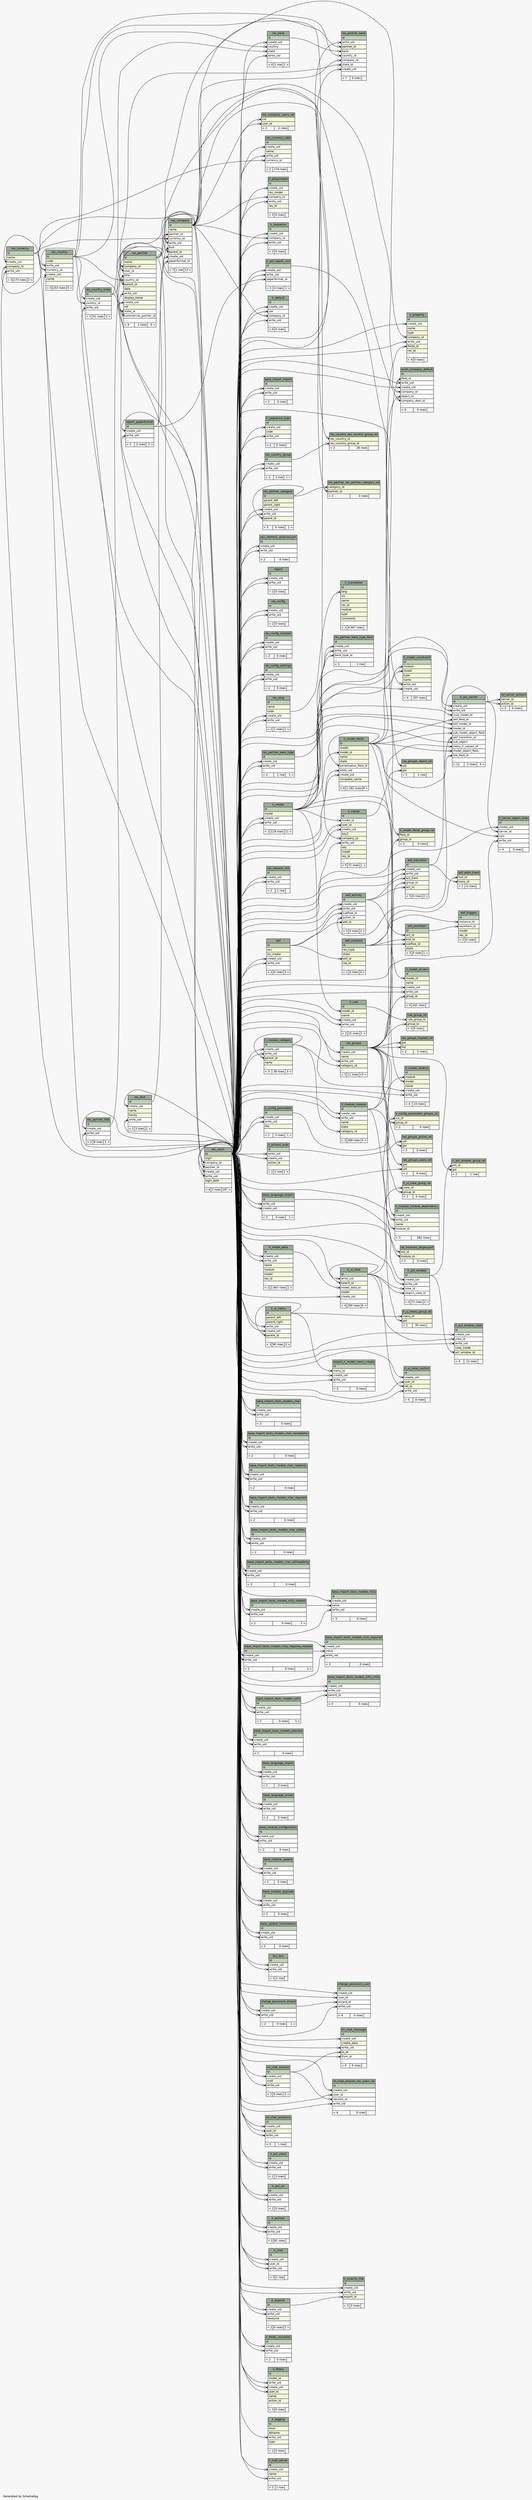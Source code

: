 // dot 2.36.0 on Linux 3.13.0-68-generic
// SchemaSpy rev 590
digraph "compactRelationshipsDiagram" {
  graph [
    rankdir="RL"
    bgcolor="#f7f7f7"
    label="\nGenerated by SchemaSpy"
    labeljust="l"
    nodesep="0.18"
    ranksep="0.46"
    fontname="Helvetica"
    fontsize="11"
  ];
  node [
    fontname="Helvetica"
    fontsize="11"
    shape="plaintext"
  ];
  edge [
    arrowsize="0.8"
  ];
  "base_import_import" [
    label=<
    <TABLE BORDER="0" CELLBORDER="1" CELLSPACING="0" BGCOLOR="#ffffff">
      <TR><TD COLSPAN="3" BGCOLOR="#9bab96" ALIGN="CENTER">base_import_import</TD></TR>
      <TR><TD PORT="id" COLSPAN="3" BGCOLOR="#bed1b8" ALIGN="LEFT">id</TD></TR>
      <TR><TD PORT="create_uid" COLSPAN="3" ALIGN="LEFT">create_uid</TD></TR>
      <TR><TD PORT="write_uid" COLSPAN="3" ALIGN="LEFT">write_uid</TD></TR>
      <TR><TD PORT="elipses" COLSPAN="3" ALIGN="LEFT">...</TD></TR>
      <TR><TD ALIGN="LEFT" BGCOLOR="#f7f7f7">&lt; 2</TD><TD ALIGN="RIGHT" BGCOLOR="#f7f7f7">0 rows</TD><TD ALIGN="RIGHT" BGCOLOR="#f7f7f7">  </TD></TR>
    </TABLE>>
    URL="tables/base_import_import.html"
    tooltip="base_import_import"
  ];
  "base_import_tests_models_char" [
    label=<
    <TABLE BORDER="0" CELLBORDER="1" CELLSPACING="0" BGCOLOR="#ffffff">
      <TR><TD COLSPAN="3" BGCOLOR="#9bab96" ALIGN="CENTER">base_import_tests_models_char</TD></TR>
      <TR><TD PORT="id" COLSPAN="3" BGCOLOR="#bed1b8" ALIGN="LEFT">id</TD></TR>
      <TR><TD PORT="create_uid" COLSPAN="3" ALIGN="LEFT">create_uid</TD></TR>
      <TR><TD PORT="write_uid" COLSPAN="3" ALIGN="LEFT">write_uid</TD></TR>
      <TR><TD PORT="elipses" COLSPAN="3" ALIGN="LEFT">...</TD></TR>
      <TR><TD ALIGN="LEFT" BGCOLOR="#f7f7f7">&lt; 2</TD><TD ALIGN="RIGHT" BGCOLOR="#f7f7f7">0 rows</TD><TD ALIGN="RIGHT" BGCOLOR="#f7f7f7">  </TD></TR>
    </TABLE>>
    URL="tables/base_import_tests_models_char.html"
    tooltip="base_import_tests_models_char"
  ];
  "base_import_tests_models_char_noreadonly" [
    label=<
    <TABLE BORDER="0" CELLBORDER="1" CELLSPACING="0" BGCOLOR="#ffffff">
      <TR><TD COLSPAN="3" BGCOLOR="#9bab96" ALIGN="CENTER">base_import_tests_models_char_noreadonly</TD></TR>
      <TR><TD PORT="id" COLSPAN="3" BGCOLOR="#bed1b8" ALIGN="LEFT">id</TD></TR>
      <TR><TD PORT="create_uid" COLSPAN="3" ALIGN="LEFT">create_uid</TD></TR>
      <TR><TD PORT="write_uid" COLSPAN="3" ALIGN="LEFT">write_uid</TD></TR>
      <TR><TD PORT="elipses" COLSPAN="3" ALIGN="LEFT">...</TD></TR>
      <TR><TD ALIGN="LEFT" BGCOLOR="#f7f7f7">&lt; 2</TD><TD ALIGN="RIGHT" BGCOLOR="#f7f7f7">0 rows</TD><TD ALIGN="RIGHT" BGCOLOR="#f7f7f7">  </TD></TR>
    </TABLE>>
    URL="tables/base_import_tests_models_char_noreadonly.html"
    tooltip="base_import_tests_models_char_noreadonly"
  ];
  "base_import_tests_models_char_readonly" [
    label=<
    <TABLE BORDER="0" CELLBORDER="1" CELLSPACING="0" BGCOLOR="#ffffff">
      <TR><TD COLSPAN="3" BGCOLOR="#9bab96" ALIGN="CENTER">base_import_tests_models_char_readonly</TD></TR>
      <TR><TD PORT="id" COLSPAN="3" BGCOLOR="#bed1b8" ALIGN="LEFT">id</TD></TR>
      <TR><TD PORT="create_uid" COLSPAN="3" ALIGN="LEFT">create_uid</TD></TR>
      <TR><TD PORT="write_uid" COLSPAN="3" ALIGN="LEFT">write_uid</TD></TR>
      <TR><TD PORT="elipses" COLSPAN="3" ALIGN="LEFT">...</TD></TR>
      <TR><TD ALIGN="LEFT" BGCOLOR="#f7f7f7">&lt; 2</TD><TD ALIGN="RIGHT" BGCOLOR="#f7f7f7">0 rows</TD><TD ALIGN="RIGHT" BGCOLOR="#f7f7f7">  </TD></TR>
    </TABLE>>
    URL="tables/base_import_tests_models_char_readonly.html"
    tooltip="base_import_tests_models_char_readonly"
  ];
  "base_import_tests_models_char_required" [
    label=<
    <TABLE BORDER="0" CELLBORDER="1" CELLSPACING="0" BGCOLOR="#ffffff">
      <TR><TD COLSPAN="3" BGCOLOR="#9bab96" ALIGN="CENTER">base_import_tests_models_char_required</TD></TR>
      <TR><TD PORT="id" COLSPAN="3" BGCOLOR="#bed1b8" ALIGN="LEFT">id</TD></TR>
      <TR><TD PORT="create_uid" COLSPAN="3" ALIGN="LEFT">create_uid</TD></TR>
      <TR><TD PORT="write_uid" COLSPAN="3" ALIGN="LEFT">write_uid</TD></TR>
      <TR><TD PORT="elipses" COLSPAN="3" ALIGN="LEFT">...</TD></TR>
      <TR><TD ALIGN="LEFT" BGCOLOR="#f7f7f7">&lt; 2</TD><TD ALIGN="RIGHT" BGCOLOR="#f7f7f7">0 rows</TD><TD ALIGN="RIGHT" BGCOLOR="#f7f7f7">  </TD></TR>
    </TABLE>>
    URL="tables/base_import_tests_models_char_required.html"
    tooltip="base_import_tests_models_char_required"
  ];
  "base_import_tests_models_char_states" [
    label=<
    <TABLE BORDER="0" CELLBORDER="1" CELLSPACING="0" BGCOLOR="#ffffff">
      <TR><TD COLSPAN="3" BGCOLOR="#9bab96" ALIGN="CENTER">base_import_tests_models_char_states</TD></TR>
      <TR><TD PORT="id" COLSPAN="3" BGCOLOR="#bed1b8" ALIGN="LEFT">id</TD></TR>
      <TR><TD PORT="create_uid" COLSPAN="3" ALIGN="LEFT">create_uid</TD></TR>
      <TR><TD PORT="write_uid" COLSPAN="3" ALIGN="LEFT">write_uid</TD></TR>
      <TR><TD PORT="elipses" COLSPAN="3" ALIGN="LEFT">...</TD></TR>
      <TR><TD ALIGN="LEFT" BGCOLOR="#f7f7f7">&lt; 2</TD><TD ALIGN="RIGHT" BGCOLOR="#f7f7f7">0 rows</TD><TD ALIGN="RIGHT" BGCOLOR="#f7f7f7">  </TD></TR>
    </TABLE>>
    URL="tables/base_import_tests_models_char_states.html"
    tooltip="base_import_tests_models_char_states"
  ];
  "base_import_tests_models_char_stillreadonly" [
    label=<
    <TABLE BORDER="0" CELLBORDER="1" CELLSPACING="0" BGCOLOR="#ffffff">
      <TR><TD COLSPAN="3" BGCOLOR="#9bab96" ALIGN="CENTER">base_import_tests_models_char_stillreadonly</TD></TR>
      <TR><TD PORT="id" COLSPAN="3" BGCOLOR="#bed1b8" ALIGN="LEFT">id</TD></TR>
      <TR><TD PORT="create_uid" COLSPAN="3" ALIGN="LEFT">create_uid</TD></TR>
      <TR><TD PORT="write_uid" COLSPAN="3" ALIGN="LEFT">write_uid</TD></TR>
      <TR><TD PORT="elipses" COLSPAN="3" ALIGN="LEFT">...</TD></TR>
      <TR><TD ALIGN="LEFT" BGCOLOR="#f7f7f7">&lt; 2</TD><TD ALIGN="RIGHT" BGCOLOR="#f7f7f7">0 rows</TD><TD ALIGN="RIGHT" BGCOLOR="#f7f7f7">  </TD></TR>
    </TABLE>>
    URL="tables/base_import_tests_models_char_stillreadonly.html"
    tooltip="base_import_tests_models_char_stillreadonly"
  ];
  "base_import_tests_models_m2o" [
    label=<
    <TABLE BORDER="0" CELLBORDER="1" CELLSPACING="0" BGCOLOR="#ffffff">
      <TR><TD COLSPAN="3" BGCOLOR="#9bab96" ALIGN="CENTER">base_import_tests_models_m2o</TD></TR>
      <TR><TD PORT="id" COLSPAN="3" BGCOLOR="#bed1b8" ALIGN="LEFT">id</TD></TR>
      <TR><TD PORT="create_uid" COLSPAN="3" ALIGN="LEFT">create_uid</TD></TR>
      <TR><TD PORT="value" COLSPAN="3" ALIGN="LEFT">value</TD></TR>
      <TR><TD PORT="write_uid" COLSPAN="3" ALIGN="LEFT">write_uid</TD></TR>
      <TR><TD PORT="elipses" COLSPAN="3" ALIGN="LEFT">...</TD></TR>
      <TR><TD ALIGN="LEFT" BGCOLOR="#f7f7f7">&lt; 3</TD><TD ALIGN="RIGHT" BGCOLOR="#f7f7f7">0 rows</TD><TD ALIGN="RIGHT" BGCOLOR="#f7f7f7">  </TD></TR>
    </TABLE>>
    URL="tables/base_import_tests_models_m2o.html"
    tooltip="base_import_tests_models_m2o"
  ];
  "base_import_tests_models_m2o_related" [
    label=<
    <TABLE BORDER="0" CELLBORDER="1" CELLSPACING="0" BGCOLOR="#ffffff">
      <TR><TD COLSPAN="3" BGCOLOR="#9bab96" ALIGN="CENTER">base_import_tests_models_m2o_related</TD></TR>
      <TR><TD PORT="id" COLSPAN="3" BGCOLOR="#bed1b8" ALIGN="LEFT">id</TD></TR>
      <TR><TD PORT="create_uid" COLSPAN="3" ALIGN="LEFT">create_uid</TD></TR>
      <TR><TD PORT="write_uid" COLSPAN="3" ALIGN="LEFT">write_uid</TD></TR>
      <TR><TD PORT="elipses" COLSPAN="3" ALIGN="LEFT">...</TD></TR>
      <TR><TD ALIGN="LEFT" BGCOLOR="#f7f7f7">&lt; 2</TD><TD ALIGN="RIGHT" BGCOLOR="#f7f7f7">0 rows</TD><TD ALIGN="RIGHT" BGCOLOR="#f7f7f7">1 &gt;</TD></TR>
    </TABLE>>
    URL="tables/base_import_tests_models_m2o_related.html"
    tooltip="base_import_tests_models_m2o_related"
  ];
  "base_import_tests_models_m2o_required" [
    label=<
    <TABLE BORDER="0" CELLBORDER="1" CELLSPACING="0" BGCOLOR="#ffffff">
      <TR><TD COLSPAN="3" BGCOLOR="#9bab96" ALIGN="CENTER">base_import_tests_models_m2o_required</TD></TR>
      <TR><TD PORT="id" COLSPAN="3" BGCOLOR="#bed1b8" ALIGN="LEFT">id</TD></TR>
      <TR><TD PORT="create_uid" COLSPAN="3" ALIGN="LEFT">create_uid</TD></TR>
      <TR><TD PORT="value" COLSPAN="3" ALIGN="LEFT">value</TD></TR>
      <TR><TD PORT="write_uid" COLSPAN="3" ALIGN="LEFT">write_uid</TD></TR>
      <TR><TD PORT="elipses" COLSPAN="3" ALIGN="LEFT">...</TD></TR>
      <TR><TD ALIGN="LEFT" BGCOLOR="#f7f7f7">&lt; 3</TD><TD ALIGN="RIGHT" BGCOLOR="#f7f7f7">0 rows</TD><TD ALIGN="RIGHT" BGCOLOR="#f7f7f7">  </TD></TR>
    </TABLE>>
    URL="tables/base_import_tests_models_m2o_required.html"
    tooltip="base_import_tests_models_m2o_required"
  ];
  "base_import_tests_models_m2o_required_related" [
    label=<
    <TABLE BORDER="0" CELLBORDER="1" CELLSPACING="0" BGCOLOR="#ffffff">
      <TR><TD COLSPAN="3" BGCOLOR="#9bab96" ALIGN="CENTER">base_import_tests_models_m2o_required_related</TD></TR>
      <TR><TD PORT="id" COLSPAN="3" BGCOLOR="#bed1b8" ALIGN="LEFT">id</TD></TR>
      <TR><TD PORT="create_uid" COLSPAN="3" ALIGN="LEFT">create_uid</TD></TR>
      <TR><TD PORT="write_uid" COLSPAN="3" ALIGN="LEFT">write_uid</TD></TR>
      <TR><TD PORT="elipses" COLSPAN="3" ALIGN="LEFT">...</TD></TR>
      <TR><TD ALIGN="LEFT" BGCOLOR="#f7f7f7">&lt; 2</TD><TD ALIGN="RIGHT" BGCOLOR="#f7f7f7">0 rows</TD><TD ALIGN="RIGHT" BGCOLOR="#f7f7f7">1 &gt;</TD></TR>
    </TABLE>>
    URL="tables/base_import_tests_models_m2o_required_related.html"
    tooltip="base_import_tests_models_m2o_required_related"
  ];
  "base_import_tests_models_o2m" [
    label=<
    <TABLE BORDER="0" CELLBORDER="1" CELLSPACING="0" BGCOLOR="#ffffff">
      <TR><TD COLSPAN="3" BGCOLOR="#9bab96" ALIGN="CENTER">base_import_tests_models_o2m</TD></TR>
      <TR><TD PORT="id" COLSPAN="3" BGCOLOR="#bed1b8" ALIGN="LEFT">id</TD></TR>
      <TR><TD PORT="create_uid" COLSPAN="3" ALIGN="LEFT">create_uid</TD></TR>
      <TR><TD PORT="write_uid" COLSPAN="3" ALIGN="LEFT">write_uid</TD></TR>
      <TR><TD PORT="elipses" COLSPAN="3" ALIGN="LEFT">...</TD></TR>
      <TR><TD ALIGN="LEFT" BGCOLOR="#f7f7f7">&lt; 2</TD><TD ALIGN="RIGHT" BGCOLOR="#f7f7f7">0 rows</TD><TD ALIGN="RIGHT" BGCOLOR="#f7f7f7">1 &gt;</TD></TR>
    </TABLE>>
    URL="tables/base_import_tests_models_o2m.html"
    tooltip="base_import_tests_models_o2m"
  ];
  "base_import_tests_models_o2m_child" [
    label=<
    <TABLE BORDER="0" CELLBORDER="1" CELLSPACING="0" BGCOLOR="#ffffff">
      <TR><TD COLSPAN="3" BGCOLOR="#9bab96" ALIGN="CENTER">base_import_tests_models_o2m_child</TD></TR>
      <TR><TD PORT="id" COLSPAN="3" BGCOLOR="#bed1b8" ALIGN="LEFT">id</TD></TR>
      <TR><TD PORT="create_uid" COLSPAN="3" ALIGN="LEFT">create_uid</TD></TR>
      <TR><TD PORT="write_uid" COLSPAN="3" ALIGN="LEFT">write_uid</TD></TR>
      <TR><TD PORT="parent_id" COLSPAN="3" ALIGN="LEFT">parent_id</TD></TR>
      <TR><TD PORT="elipses" COLSPAN="3" ALIGN="LEFT">...</TD></TR>
      <TR><TD ALIGN="LEFT" BGCOLOR="#f7f7f7">&lt; 3</TD><TD ALIGN="RIGHT" BGCOLOR="#f7f7f7">0 rows</TD><TD ALIGN="RIGHT" BGCOLOR="#f7f7f7">  </TD></TR>
    </TABLE>>
    URL="tables/base_import_tests_models_o2m_child.html"
    tooltip="base_import_tests_models_o2m_child"
  ];
  "base_import_tests_models_preview" [
    label=<
    <TABLE BORDER="0" CELLBORDER="1" CELLSPACING="0" BGCOLOR="#ffffff">
      <TR><TD COLSPAN="3" BGCOLOR="#9bab96" ALIGN="CENTER">base_import_tests_models_preview</TD></TR>
      <TR><TD PORT="id" COLSPAN="3" BGCOLOR="#bed1b8" ALIGN="LEFT">id</TD></TR>
      <TR><TD PORT="create_uid" COLSPAN="3" ALIGN="LEFT">create_uid</TD></TR>
      <TR><TD PORT="write_uid" COLSPAN="3" ALIGN="LEFT">write_uid</TD></TR>
      <TR><TD PORT="elipses" COLSPAN="3" ALIGN="LEFT">...</TD></TR>
      <TR><TD ALIGN="LEFT" BGCOLOR="#f7f7f7">&lt; 2</TD><TD ALIGN="RIGHT" BGCOLOR="#f7f7f7">0 rows</TD><TD ALIGN="RIGHT" BGCOLOR="#f7f7f7">  </TD></TR>
    </TABLE>>
    URL="tables/base_import_tests_models_preview.html"
    tooltip="base_import_tests_models_preview"
  ];
  "base_language_export" [
    label=<
    <TABLE BORDER="0" CELLBORDER="1" CELLSPACING="0" BGCOLOR="#ffffff">
      <TR><TD COLSPAN="3" BGCOLOR="#9bab96" ALIGN="CENTER">base_language_export</TD></TR>
      <TR><TD PORT="id" COLSPAN="3" BGCOLOR="#bed1b8" ALIGN="LEFT">id</TD></TR>
      <TR><TD PORT="write_uid" COLSPAN="3" ALIGN="LEFT">write_uid</TD></TR>
      <TR><TD PORT="create_uid" COLSPAN="3" ALIGN="LEFT">create_uid</TD></TR>
      <TR><TD PORT="elipses" COLSPAN="3" ALIGN="LEFT">...</TD></TR>
      <TR><TD ALIGN="LEFT" BGCOLOR="#f7f7f7">&lt; 2</TD><TD ALIGN="RIGHT" BGCOLOR="#f7f7f7">0 rows</TD><TD ALIGN="RIGHT" BGCOLOR="#f7f7f7">1 &gt;</TD></TR>
    </TABLE>>
    URL="tables/base_language_export.html"
    tooltip="base_language_export"
  ];
  "base_language_import" [
    label=<
    <TABLE BORDER="0" CELLBORDER="1" CELLSPACING="0" BGCOLOR="#ffffff">
      <TR><TD COLSPAN="3" BGCOLOR="#9bab96" ALIGN="CENTER">base_language_import</TD></TR>
      <TR><TD PORT="id" COLSPAN="3" BGCOLOR="#bed1b8" ALIGN="LEFT">id</TD></TR>
      <TR><TD PORT="create_uid" COLSPAN="3" ALIGN="LEFT">create_uid</TD></TR>
      <TR><TD PORT="write_uid" COLSPAN="3" ALIGN="LEFT">write_uid</TD></TR>
      <TR><TD PORT="elipses" COLSPAN="3" ALIGN="LEFT">...</TD></TR>
      <TR><TD ALIGN="LEFT" BGCOLOR="#f7f7f7">&lt; 2</TD><TD ALIGN="RIGHT" BGCOLOR="#f7f7f7">0 rows</TD><TD ALIGN="RIGHT" BGCOLOR="#f7f7f7">  </TD></TR>
    </TABLE>>
    URL="tables/base_language_import.html"
    tooltip="base_language_import"
  ];
  "base_language_install" [
    label=<
    <TABLE BORDER="0" CELLBORDER="1" CELLSPACING="0" BGCOLOR="#ffffff">
      <TR><TD COLSPAN="3" BGCOLOR="#9bab96" ALIGN="CENTER">base_language_install</TD></TR>
      <TR><TD PORT="id" COLSPAN="3" BGCOLOR="#bed1b8" ALIGN="LEFT">id</TD></TR>
      <TR><TD PORT="create_uid" COLSPAN="3" ALIGN="LEFT">create_uid</TD></TR>
      <TR><TD PORT="write_uid" COLSPAN="3" ALIGN="LEFT">write_uid</TD></TR>
      <TR><TD PORT="elipses" COLSPAN="3" ALIGN="LEFT">...</TD></TR>
      <TR><TD ALIGN="LEFT" BGCOLOR="#f7f7f7">&lt; 2</TD><TD ALIGN="RIGHT" BGCOLOR="#f7f7f7">0 rows</TD><TD ALIGN="RIGHT" BGCOLOR="#f7f7f7">  </TD></TR>
    </TABLE>>
    URL="tables/base_language_install.html"
    tooltip="base_language_install"
  ];
  "base_module_configuration" [
    label=<
    <TABLE BORDER="0" CELLBORDER="1" CELLSPACING="0" BGCOLOR="#ffffff">
      <TR><TD COLSPAN="3" BGCOLOR="#9bab96" ALIGN="CENTER">base_module_configuration</TD></TR>
      <TR><TD PORT="id" COLSPAN="3" BGCOLOR="#bed1b8" ALIGN="LEFT">id</TD></TR>
      <TR><TD PORT="create_uid" COLSPAN="3" ALIGN="LEFT">create_uid</TD></TR>
      <TR><TD PORT="write_uid" COLSPAN="3" ALIGN="LEFT">write_uid</TD></TR>
      <TR><TD PORT="elipses" COLSPAN="3" ALIGN="LEFT">...</TD></TR>
      <TR><TD ALIGN="LEFT" BGCOLOR="#f7f7f7">&lt; 2</TD><TD ALIGN="RIGHT" BGCOLOR="#f7f7f7">0 rows</TD><TD ALIGN="RIGHT" BGCOLOR="#f7f7f7">  </TD></TR>
    </TABLE>>
    URL="tables/base_module_configuration.html"
    tooltip="base_module_configuration"
  ];
  "base_module_update" [
    label=<
    <TABLE BORDER="0" CELLBORDER="1" CELLSPACING="0" BGCOLOR="#ffffff">
      <TR><TD COLSPAN="3" BGCOLOR="#9bab96" ALIGN="CENTER">base_module_update</TD></TR>
      <TR><TD PORT="id" COLSPAN="3" BGCOLOR="#bed1b8" ALIGN="LEFT">id</TD></TR>
      <TR><TD PORT="create_uid" COLSPAN="3" ALIGN="LEFT">create_uid</TD></TR>
      <TR><TD PORT="write_uid" COLSPAN="3" ALIGN="LEFT">write_uid</TD></TR>
      <TR><TD PORT="elipses" COLSPAN="3" ALIGN="LEFT">...</TD></TR>
      <TR><TD ALIGN="LEFT" BGCOLOR="#f7f7f7">&lt; 2</TD><TD ALIGN="RIGHT" BGCOLOR="#f7f7f7">0 rows</TD><TD ALIGN="RIGHT" BGCOLOR="#f7f7f7">  </TD></TR>
    </TABLE>>
    URL="tables/base_module_update.html"
    tooltip="base_module_update"
  ];
  "base_module_upgrade" [
    label=<
    <TABLE BORDER="0" CELLBORDER="1" CELLSPACING="0" BGCOLOR="#ffffff">
      <TR><TD COLSPAN="3" BGCOLOR="#9bab96" ALIGN="CENTER">base_module_upgrade</TD></TR>
      <TR><TD PORT="id" COLSPAN="3" BGCOLOR="#bed1b8" ALIGN="LEFT">id</TD></TR>
      <TR><TD PORT="create_uid" COLSPAN="3" ALIGN="LEFT">create_uid</TD></TR>
      <TR><TD PORT="write_uid" COLSPAN="3" ALIGN="LEFT">write_uid</TD></TR>
      <TR><TD PORT="elipses" COLSPAN="3" ALIGN="LEFT">...</TD></TR>
      <TR><TD ALIGN="LEFT" BGCOLOR="#f7f7f7">&lt; 2</TD><TD ALIGN="RIGHT" BGCOLOR="#f7f7f7">0 rows</TD><TD ALIGN="RIGHT" BGCOLOR="#f7f7f7">  </TD></TR>
    </TABLE>>
    URL="tables/base_module_upgrade.html"
    tooltip="base_module_upgrade"
  ];
  "base_update_translations" [
    label=<
    <TABLE BORDER="0" CELLBORDER="1" CELLSPACING="0" BGCOLOR="#ffffff">
      <TR><TD COLSPAN="3" BGCOLOR="#9bab96" ALIGN="CENTER">base_update_translations</TD></TR>
      <TR><TD PORT="id" COLSPAN="3" BGCOLOR="#bed1b8" ALIGN="LEFT">id</TD></TR>
      <TR><TD PORT="create_uid" COLSPAN="3" ALIGN="LEFT">create_uid</TD></TR>
      <TR><TD PORT="write_uid" COLSPAN="3" ALIGN="LEFT">write_uid</TD></TR>
      <TR><TD PORT="elipses" COLSPAN="3" ALIGN="LEFT">...</TD></TR>
      <TR><TD ALIGN="LEFT" BGCOLOR="#f7f7f7">&lt; 2</TD><TD ALIGN="RIGHT" BGCOLOR="#f7f7f7">0 rows</TD><TD ALIGN="RIGHT" BGCOLOR="#f7f7f7">  </TD></TR>
    </TABLE>>
    URL="tables/base_update_translations.html"
    tooltip="base_update_translations"
  ];
  "bus_bus" [
    label=<
    <TABLE BORDER="0" CELLBORDER="1" CELLSPACING="0" BGCOLOR="#ffffff">
      <TR><TD COLSPAN="3" BGCOLOR="#9bab96" ALIGN="CENTER">bus_bus</TD></TR>
      <TR><TD PORT="id" COLSPAN="3" BGCOLOR="#bed1b8" ALIGN="LEFT">id</TD></TR>
      <TR><TD PORT="create_uid" COLSPAN="3" ALIGN="LEFT">create_uid</TD></TR>
      <TR><TD PORT="write_uid" COLSPAN="3" ALIGN="LEFT">write_uid</TD></TR>
      <TR><TD PORT="elipses" COLSPAN="3" ALIGN="LEFT">...</TD></TR>
      <TR><TD ALIGN="LEFT" BGCOLOR="#f7f7f7">&lt; 2</TD><TD ALIGN="RIGHT" BGCOLOR="#f7f7f7">1 row</TD><TD ALIGN="RIGHT" BGCOLOR="#f7f7f7">  </TD></TR>
    </TABLE>>
    URL="tables/bus_bus.html"
    tooltip="bus_bus"
  ];
  "change_password_user" [
    label=<
    <TABLE BORDER="0" CELLBORDER="1" CELLSPACING="0" BGCOLOR="#ffffff">
      <TR><TD COLSPAN="3" BGCOLOR="#9bab96" ALIGN="CENTER">change_password_user</TD></TR>
      <TR><TD PORT="id" COLSPAN="3" BGCOLOR="#bed1b8" ALIGN="LEFT">id</TD></TR>
      <TR><TD PORT="create_uid" COLSPAN="3" ALIGN="LEFT">create_uid</TD></TR>
      <TR><TD PORT="user_id" COLSPAN="3" ALIGN="LEFT">user_id</TD></TR>
      <TR><TD PORT="wizard_id" COLSPAN="3" ALIGN="LEFT">wizard_id</TD></TR>
      <TR><TD PORT="write_uid" COLSPAN="3" ALIGN="LEFT">write_uid</TD></TR>
      <TR><TD PORT="elipses" COLSPAN="3" ALIGN="LEFT">...</TD></TR>
      <TR><TD ALIGN="LEFT" BGCOLOR="#f7f7f7">&lt; 4</TD><TD ALIGN="RIGHT" BGCOLOR="#f7f7f7">0 rows</TD><TD ALIGN="RIGHT" BGCOLOR="#f7f7f7">  </TD></TR>
    </TABLE>>
    URL="tables/change_password_user.html"
    tooltip="change_password_user"
  ];
  "change_password_wizard" [
    label=<
    <TABLE BORDER="0" CELLBORDER="1" CELLSPACING="0" BGCOLOR="#ffffff">
      <TR><TD COLSPAN="3" BGCOLOR="#9bab96" ALIGN="CENTER">change_password_wizard</TD></TR>
      <TR><TD PORT="id" COLSPAN="3" BGCOLOR="#bed1b8" ALIGN="LEFT">id</TD></TR>
      <TR><TD PORT="create_uid" COLSPAN="3" ALIGN="LEFT">create_uid</TD></TR>
      <TR><TD PORT="write_uid" COLSPAN="3" ALIGN="LEFT">write_uid</TD></TR>
      <TR><TD PORT="elipses" COLSPAN="3" ALIGN="LEFT">...</TD></TR>
      <TR><TD ALIGN="LEFT" BGCOLOR="#f7f7f7">&lt; 2</TD><TD ALIGN="RIGHT" BGCOLOR="#f7f7f7">0 rows</TD><TD ALIGN="RIGHT" BGCOLOR="#f7f7f7">1 &gt;</TD></TR>
    </TABLE>>
    URL="tables/change_password_wizard.html"
    tooltip="change_password_wizard"
  ];
  "im_chat_message" [
    label=<
    <TABLE BORDER="0" CELLBORDER="1" CELLSPACING="0" BGCOLOR="#ffffff">
      <TR><TD COLSPAN="3" BGCOLOR="#9bab96" ALIGN="CENTER">im_chat_message</TD></TR>
      <TR><TD PORT="id" COLSPAN="3" BGCOLOR="#bed1b8" ALIGN="LEFT">id</TD></TR>
      <TR><TD PORT="create_uid" COLSPAN="3" ALIGN="LEFT">create_uid</TD></TR>
      <TR><TD PORT="create_date" COLSPAN="3" BGCOLOR="#f4f7da" ALIGN="LEFT">create_date</TD></TR>
      <TR><TD PORT="write_uid" COLSPAN="3" ALIGN="LEFT">write_uid</TD></TR>
      <TR><TD PORT="to_id" COLSPAN="3" BGCOLOR="#f4f7da" ALIGN="LEFT">to_id</TD></TR>
      <TR><TD PORT="from_id" COLSPAN="3" ALIGN="LEFT">from_id</TD></TR>
      <TR><TD PORT="elipses" COLSPAN="3" ALIGN="LEFT">...</TD></TR>
      <TR><TD ALIGN="LEFT" BGCOLOR="#f7f7f7">&lt; 4</TD><TD ALIGN="RIGHT" BGCOLOR="#f7f7f7">0 rows</TD><TD ALIGN="RIGHT" BGCOLOR="#f7f7f7">  </TD></TR>
    </TABLE>>
    URL="tables/im_chat_message.html"
    tooltip="im_chat_message"
  ];
  "im_chat_presence" [
    label=<
    <TABLE BORDER="0" CELLBORDER="1" CELLSPACING="0" BGCOLOR="#ffffff">
      <TR><TD COLSPAN="3" BGCOLOR="#9bab96" ALIGN="CENTER">im_chat_presence</TD></TR>
      <TR><TD PORT="id" COLSPAN="3" BGCOLOR="#bed1b8" ALIGN="LEFT">id</TD></TR>
      <TR><TD PORT="create_uid" COLSPAN="3" ALIGN="LEFT">create_uid</TD></TR>
      <TR><TD PORT="user_id" COLSPAN="3" BGCOLOR="#f4f7da" ALIGN="LEFT">user_id</TD></TR>
      <TR><TD PORT="write_uid" COLSPAN="3" ALIGN="LEFT">write_uid</TD></TR>
      <TR><TD PORT="elipses" COLSPAN="3" ALIGN="LEFT">...</TD></TR>
      <TR><TD ALIGN="LEFT" BGCOLOR="#f7f7f7">&lt; 3</TD><TD ALIGN="RIGHT" BGCOLOR="#f7f7f7">1 row</TD><TD ALIGN="RIGHT" BGCOLOR="#f7f7f7">  </TD></TR>
    </TABLE>>
    URL="tables/im_chat_presence.html"
    tooltip="im_chat_presence"
  ];
  "im_chat_session" [
    label=<
    <TABLE BORDER="0" CELLBORDER="1" CELLSPACING="0" BGCOLOR="#ffffff">
      <TR><TD COLSPAN="3" BGCOLOR="#9bab96" ALIGN="CENTER">im_chat_session</TD></TR>
      <TR><TD PORT="id" COLSPAN="3" BGCOLOR="#bed1b8" ALIGN="LEFT">id</TD></TR>
      <TR><TD PORT="create_uid" COLSPAN="3" ALIGN="LEFT">create_uid</TD></TR>
      <TR><TD PORT="uuid" COLSPAN="3" BGCOLOR="#f4f7da" ALIGN="LEFT">uuid</TD></TR>
      <TR><TD PORT="write_uid" COLSPAN="3" ALIGN="LEFT">write_uid</TD></TR>
      <TR><TD PORT="elipses" COLSPAN="3" ALIGN="LEFT">...</TD></TR>
      <TR><TD ALIGN="LEFT" BGCOLOR="#f7f7f7">&lt; 2</TD><TD ALIGN="RIGHT" BGCOLOR="#f7f7f7">0 rows</TD><TD ALIGN="RIGHT" BGCOLOR="#f7f7f7">2 &gt;</TD></TR>
    </TABLE>>
    URL="tables/im_chat_session.html"
    tooltip="im_chat_session"
  ];
  "im_chat_session_res_users_rel" [
    label=<
    <TABLE BORDER="0" CELLBORDER="1" CELLSPACING="0" BGCOLOR="#ffffff">
      <TR><TD COLSPAN="3" BGCOLOR="#9bab96" ALIGN="CENTER">im_chat_session_res_users_rel</TD></TR>
      <TR><TD PORT="id" COLSPAN="3" BGCOLOR="#bed1b8" ALIGN="LEFT">id</TD></TR>
      <TR><TD PORT="create_uid" COLSPAN="3" ALIGN="LEFT">create_uid</TD></TR>
      <TR><TD PORT="user_id" COLSPAN="3" ALIGN="LEFT">user_id</TD></TR>
      <TR><TD PORT="session_id" COLSPAN="3" ALIGN="LEFT">session_id</TD></TR>
      <TR><TD PORT="write_uid" COLSPAN="3" ALIGN="LEFT">write_uid</TD></TR>
      <TR><TD PORT="elipses" COLSPAN="3" ALIGN="LEFT">...</TD></TR>
      <TR><TD ALIGN="LEFT" BGCOLOR="#f7f7f7">&lt; 4</TD><TD ALIGN="RIGHT" BGCOLOR="#f7f7f7">0 rows</TD><TD ALIGN="RIGHT" BGCOLOR="#f7f7f7">  </TD></TR>
    </TABLE>>
    URL="tables/im_chat_session_res_users_rel.html"
    tooltip="im_chat_session_res_users_rel"
  ];
  "ir_act_client" [
    label=<
    <TABLE BORDER="0" CELLBORDER="1" CELLSPACING="0" BGCOLOR="#ffffff">
      <TR><TD COLSPAN="3" BGCOLOR="#9bab96" ALIGN="CENTER">ir_act_client</TD></TR>
      <TR><TD PORT="id" COLSPAN="3" BGCOLOR="#bed1b8" ALIGN="LEFT">id</TD></TR>
      <TR><TD PORT="create_uid" COLSPAN="3" ALIGN="LEFT">create_uid</TD></TR>
      <TR><TD PORT="write_uid" COLSPAN="3" ALIGN="LEFT">write_uid</TD></TR>
      <TR><TD PORT="elipses" COLSPAN="3" ALIGN="LEFT">...</TD></TR>
      <TR><TD ALIGN="LEFT" BGCOLOR="#f7f7f7">&lt; 2</TD><TD ALIGN="RIGHT" BGCOLOR="#f7f7f7">3 rows</TD><TD ALIGN="RIGHT" BGCOLOR="#f7f7f7">  </TD></TR>
    </TABLE>>
    URL="tables/ir_act_client.html"
    tooltip="ir_act_client"
  ];
  "ir_act_report_xml" [
    label=<
    <TABLE BORDER="0" CELLBORDER="1" CELLSPACING="0" BGCOLOR="#ffffff">
      <TR><TD COLSPAN="3" BGCOLOR="#9bab96" ALIGN="CENTER">ir_act_report_xml</TD></TR>
      <TR><TD PORT="id" COLSPAN="3" BGCOLOR="#bed1b8" ALIGN="LEFT">id</TD></TR>
      <TR><TD PORT="create_uid" COLSPAN="3" ALIGN="LEFT">create_uid</TD></TR>
      <TR><TD PORT="write_uid" COLSPAN="3" ALIGN="LEFT">write_uid</TD></TR>
      <TR><TD PORT="paperformat_id" COLSPAN="3" ALIGN="LEFT">paperformat_id</TD></TR>
      <TR><TD PORT="elipses" COLSPAN="3" ALIGN="LEFT">...</TD></TR>
      <TR><TD ALIGN="LEFT" BGCOLOR="#f7f7f7">&lt; 3</TD><TD ALIGN="RIGHT" BGCOLOR="#f7f7f7">4 rows</TD><TD ALIGN="RIGHT" BGCOLOR="#f7f7f7">1 &gt;</TD></TR>
    </TABLE>>
    URL="tables/ir_act_report_xml.html"
    tooltip="ir_act_report_xml"
  ];
  "ir_act_server" [
    label=<
    <TABLE BORDER="0" CELLBORDER="1" CELLSPACING="0" BGCOLOR="#ffffff">
      <TR><TD COLSPAN="3" BGCOLOR="#9bab96" ALIGN="CENTER">ir_act_server</TD></TR>
      <TR><TD PORT="id" COLSPAN="3" BGCOLOR="#bed1b8" ALIGN="LEFT">id</TD></TR>
      <TR><TD PORT="create_uid" COLSPAN="3" ALIGN="LEFT">create_uid</TD></TR>
      <TR><TD PORT="write_uid" COLSPAN="3" ALIGN="LEFT">write_uid</TD></TR>
      <TR><TD PORT="crud_model_id" COLSPAN="3" ALIGN="LEFT">crud_model_id</TD></TR>
      <TR><TD PORT="wkf_field_id" COLSPAN="3" ALIGN="LEFT">wkf_field_id</TD></TR>
      <TR><TD PORT="wkf_model_id" COLSPAN="3" ALIGN="LEFT">wkf_model_id</TD></TR>
      <TR><TD PORT="model_id" COLSPAN="3" ALIGN="LEFT">model_id</TD></TR>
      <TR><TD PORT="sub_model_object_field" COLSPAN="3" ALIGN="LEFT">sub_model_object_field</TD></TR>
      <TR><TD PORT="wkf_transition_id" COLSPAN="3" ALIGN="LEFT">wkf_transition_id</TD></TR>
      <TR><TD PORT="sub_object" COLSPAN="3" ALIGN="LEFT">sub_object</TD></TR>
      <TR><TD PORT="menu_ir_values_id" COLSPAN="3" ALIGN="LEFT">menu_ir_values_id</TD></TR>
      <TR><TD PORT="model_object_field" COLSPAN="3" ALIGN="LEFT">model_object_field</TD></TR>
      <TR><TD PORT="link_field_id" COLSPAN="3" ALIGN="LEFT">link_field_id</TD></TR>
      <TR><TD PORT="elipses" COLSPAN="3" ALIGN="LEFT">...</TD></TR>
      <TR><TD ALIGN="LEFT" BGCOLOR="#f7f7f7">&lt; 12</TD><TD ALIGN="RIGHT" BGCOLOR="#f7f7f7">2 rows</TD><TD ALIGN="RIGHT" BGCOLOR="#f7f7f7">4 &gt;</TD></TR>
    </TABLE>>
    URL="tables/ir_act_server.html"
    tooltip="ir_act_server"
  ];
  "ir_act_url" [
    label=<
    <TABLE BORDER="0" CELLBORDER="1" CELLSPACING="0" BGCOLOR="#ffffff">
      <TR><TD COLSPAN="3" BGCOLOR="#9bab96" ALIGN="CENTER">ir_act_url</TD></TR>
      <TR><TD PORT="id" COLSPAN="3" BGCOLOR="#bed1b8" ALIGN="LEFT">id</TD></TR>
      <TR><TD PORT="create_uid" COLSPAN="3" ALIGN="LEFT">create_uid</TD></TR>
      <TR><TD PORT="write_uid" COLSPAN="3" ALIGN="LEFT">write_uid</TD></TR>
      <TR><TD PORT="elipses" COLSPAN="3" ALIGN="LEFT">...</TD></TR>
      <TR><TD ALIGN="LEFT" BGCOLOR="#f7f7f7">&lt; 2</TD><TD ALIGN="RIGHT" BGCOLOR="#f7f7f7">0 rows</TD><TD ALIGN="RIGHT" BGCOLOR="#f7f7f7">  </TD></TR>
    </TABLE>>
    URL="tables/ir_act_url.html"
    tooltip="ir_act_url"
  ];
  "ir_act_window" [
    label=<
    <TABLE BORDER="0" CELLBORDER="1" CELLSPACING="0" BGCOLOR="#ffffff">
      <TR><TD COLSPAN="3" BGCOLOR="#9bab96" ALIGN="CENTER">ir_act_window</TD></TR>
      <TR><TD PORT="id" COLSPAN="3" BGCOLOR="#bed1b8" ALIGN="LEFT">id</TD></TR>
      <TR><TD PORT="create_uid" COLSPAN="3" ALIGN="LEFT">create_uid</TD></TR>
      <TR><TD PORT="write_uid" COLSPAN="3" ALIGN="LEFT">write_uid</TD></TR>
      <TR><TD PORT="view_id" COLSPAN="3" ALIGN="LEFT">view_id</TD></TR>
      <TR><TD PORT="search_view_id" COLSPAN="3" ALIGN="LEFT">search_view_id</TD></TR>
      <TR><TD PORT="elipses" COLSPAN="3" ALIGN="LEFT">...</TD></TR>
      <TR><TD ALIGN="LEFT" BGCOLOR="#f7f7f7">&lt; 4</TD><TD ALIGN="RIGHT" BGCOLOR="#f7f7f7">72 rows</TD><TD ALIGN="RIGHT" BGCOLOR="#f7f7f7">2 &gt;</TD></TR>
    </TABLE>>
    URL="tables/ir_act_window.html"
    tooltip="ir_act_window"
  ];
  "ir_act_window_group_rel" [
    label=<
    <TABLE BORDER="0" CELLBORDER="1" CELLSPACING="0" BGCOLOR="#ffffff">
      <TR><TD COLSPAN="3" BGCOLOR="#9bab96" ALIGN="CENTER">ir_act_window_group_rel</TD></TR>
      <TR><TD PORT="act_id" COLSPAN="3" BGCOLOR="#f4f7da" ALIGN="LEFT">act_id</TD></TR>
      <TR><TD PORT="gid" COLSPAN="3" BGCOLOR="#f4f7da" ALIGN="LEFT">gid</TD></TR>
      <TR><TD ALIGN="LEFT" BGCOLOR="#f7f7f7">&lt; 2</TD><TD ALIGN="RIGHT" BGCOLOR="#f7f7f7">1 row</TD><TD ALIGN="RIGHT" BGCOLOR="#f7f7f7">  </TD></TR>
    </TABLE>>
    URL="tables/ir_act_window_group_rel.html"
    tooltip="ir_act_window_group_rel"
  ];
  "ir_act_window_view" [
    label=<
    <TABLE BORDER="0" CELLBORDER="1" CELLSPACING="0" BGCOLOR="#ffffff">
      <TR><TD COLSPAN="3" BGCOLOR="#9bab96" ALIGN="CENTER">ir_act_window_view</TD></TR>
      <TR><TD PORT="id" COLSPAN="3" BGCOLOR="#bed1b8" ALIGN="LEFT">id</TD></TR>
      <TR><TD PORT="create_uid" COLSPAN="3" ALIGN="LEFT">create_uid</TD></TR>
      <TR><TD PORT="view_id" COLSPAN="3" ALIGN="LEFT">view_id</TD></TR>
      <TR><TD PORT="write_uid" COLSPAN="3" ALIGN="LEFT">write_uid</TD></TR>
      <TR><TD PORT="view_mode" COLSPAN="3" BGCOLOR="#f4f7da" ALIGN="LEFT">view_mode</TD></TR>
      <TR><TD PORT="act_window_id" COLSPAN="3" BGCOLOR="#f4f7da" ALIGN="LEFT">act_window_id</TD></TR>
      <TR><TD PORT="elipses" COLSPAN="3" ALIGN="LEFT">...</TD></TR>
      <TR><TD ALIGN="LEFT" BGCOLOR="#f7f7f7">&lt; 4</TD><TD ALIGN="RIGHT" BGCOLOR="#f7f7f7">12 rows</TD><TD ALIGN="RIGHT" BGCOLOR="#f7f7f7">  </TD></TR>
    </TABLE>>
    URL="tables/ir_act_window_view.html"
    tooltip="ir_act_window_view"
  ];
  "ir_actions" [
    label=<
    <TABLE BORDER="0" CELLBORDER="1" CELLSPACING="0" BGCOLOR="#ffffff">
      <TR><TD COLSPAN="3" BGCOLOR="#9bab96" ALIGN="CENTER">ir_actions</TD></TR>
      <TR><TD PORT="id" COLSPAN="3" BGCOLOR="#bed1b8" ALIGN="LEFT">id</TD></TR>
      <TR><TD PORT="create_uid" COLSPAN="3" ALIGN="LEFT">create_uid</TD></TR>
      <TR><TD PORT="write_uid" COLSPAN="3" ALIGN="LEFT">write_uid</TD></TR>
      <TR><TD PORT="elipses" COLSPAN="3" ALIGN="LEFT">...</TD></TR>
      <TR><TD ALIGN="LEFT" BGCOLOR="#f7f7f7">&lt; 2</TD><TD ALIGN="RIGHT" BGCOLOR="#f7f7f7">81 rows</TD><TD ALIGN="RIGHT" BGCOLOR="#f7f7f7">  </TD></TR>
    </TABLE>>
    URL="tables/ir_actions.html"
    tooltip="ir_actions"
  ];
  "ir_actions_todo" [
    label=<
    <TABLE BORDER="0" CELLBORDER="1" CELLSPACING="0" BGCOLOR="#ffffff">
      <TR><TD COLSPAN="3" BGCOLOR="#9bab96" ALIGN="CENTER">ir_actions_todo</TD></TR>
      <TR><TD PORT="id" COLSPAN="3" BGCOLOR="#bed1b8" ALIGN="LEFT">id</TD></TR>
      <TR><TD PORT="write_uid" COLSPAN="3" ALIGN="LEFT">write_uid</TD></TR>
      <TR><TD PORT="create_uid" COLSPAN="3" ALIGN="LEFT">create_uid</TD></TR>
      <TR><TD PORT="action_id" COLSPAN="3" BGCOLOR="#f4f7da" ALIGN="LEFT">action_id</TD></TR>
      <TR><TD PORT="elipses" COLSPAN="3" ALIGN="LEFT">...</TD></TR>
      <TR><TD ALIGN="LEFT" BGCOLOR="#f7f7f7">&lt; 2</TD><TD ALIGN="RIGHT" BGCOLOR="#f7f7f7">1 row</TD><TD ALIGN="RIGHT" BGCOLOR="#f7f7f7">1 &gt;</TD></TR>
    </TABLE>>
    URL="tables/ir_actions_todo.html"
    tooltip="ir_actions_todo"
  ];
  "ir_attachment" [
    label=<
    <TABLE BORDER="0" CELLBORDER="1" CELLSPACING="0" BGCOLOR="#ffffff">
      <TR><TD COLSPAN="3" BGCOLOR="#9bab96" ALIGN="CENTER">ir_attachment</TD></TR>
      <TR><TD PORT="id" COLSPAN="3" BGCOLOR="#bed1b8" ALIGN="LEFT">id</TD></TR>
      <TR><TD PORT="create_uid" COLSPAN="3" ALIGN="LEFT">create_uid</TD></TR>
      <TR><TD PORT="res_model" COLSPAN="3" BGCOLOR="#f4f7da" ALIGN="LEFT">res_model</TD></TR>
      <TR><TD PORT="company_id" COLSPAN="3" ALIGN="LEFT">company_id</TD></TR>
      <TR><TD PORT="write_uid" COLSPAN="3" ALIGN="LEFT">write_uid</TD></TR>
      <TR><TD PORT="res_id" COLSPAN="3" BGCOLOR="#f4f7da" ALIGN="LEFT">res_id</TD></TR>
      <TR><TD PORT="elipses" COLSPAN="3" ALIGN="LEFT">...</TD></TR>
      <TR><TD ALIGN="LEFT" BGCOLOR="#f7f7f7">&lt; 3</TD><TD ALIGN="RIGHT" BGCOLOR="#f7f7f7">4 rows</TD><TD ALIGN="RIGHT" BGCOLOR="#f7f7f7">  </TD></TR>
    </TABLE>>
    URL="tables/ir_attachment.html"
    tooltip="ir_attachment"
  ];
  "ir_config_parameter" [
    label=<
    <TABLE BORDER="0" CELLBORDER="1" CELLSPACING="0" BGCOLOR="#ffffff">
      <TR><TD COLSPAN="3" BGCOLOR="#9bab96" ALIGN="CENTER">ir_config_parameter</TD></TR>
      <TR><TD PORT="id" COLSPAN="3" BGCOLOR="#bed1b8" ALIGN="LEFT">id</TD></TR>
      <TR><TD PORT="create_uid" COLSPAN="3" ALIGN="LEFT">create_uid</TD></TR>
      <TR><TD PORT="write_uid" COLSPAN="3" ALIGN="LEFT">write_uid</TD></TR>
      <TR><TD PORT="key" COLSPAN="3" BGCOLOR="#f4f7da" ALIGN="LEFT">key</TD></TR>
      <TR><TD PORT="elipses" COLSPAN="3" ALIGN="LEFT">...</TD></TR>
      <TR><TD ALIGN="LEFT" BGCOLOR="#f7f7f7">&lt; 2</TD><TD ALIGN="RIGHT" BGCOLOR="#f7f7f7">3 rows</TD><TD ALIGN="RIGHT" BGCOLOR="#f7f7f7">1 &gt;</TD></TR>
    </TABLE>>
    URL="tables/ir_config_parameter.html"
    tooltip="ir_config_parameter"
  ];
  "ir_config_parameter_groups_rel" [
    label=<
    <TABLE BORDER="0" CELLBORDER="1" CELLSPACING="0" BGCOLOR="#ffffff">
      <TR><TD COLSPAN="3" BGCOLOR="#9bab96" ALIGN="CENTER">ir_config_parameter_groups_rel</TD></TR>
      <TR><TD PORT="icp_id" COLSPAN="3" BGCOLOR="#f4f7da" ALIGN="LEFT">icp_id</TD></TR>
      <TR><TD PORT="group_id" COLSPAN="3" BGCOLOR="#f4f7da" ALIGN="LEFT">group_id</TD></TR>
      <TR><TD ALIGN="LEFT" BGCOLOR="#f7f7f7">&lt; 2</TD><TD ALIGN="RIGHT" BGCOLOR="#f7f7f7">0 rows</TD><TD ALIGN="RIGHT" BGCOLOR="#f7f7f7">  </TD></TR>
    </TABLE>>
    URL="tables/ir_config_parameter_groups_rel.html"
    tooltip="ir_config_parameter_groups_rel"
  ];
  "ir_cron" [
    label=<
    <TABLE BORDER="0" CELLBORDER="1" CELLSPACING="0" BGCOLOR="#ffffff">
      <TR><TD COLSPAN="3" BGCOLOR="#9bab96" ALIGN="CENTER">ir_cron</TD></TR>
      <TR><TD PORT="id" COLSPAN="3" BGCOLOR="#bed1b8" ALIGN="LEFT">id</TD></TR>
      <TR><TD PORT="create_uid" COLSPAN="3" ALIGN="LEFT">create_uid</TD></TR>
      <TR><TD PORT="user_id" COLSPAN="3" ALIGN="LEFT">user_id</TD></TR>
      <TR><TD PORT="write_uid" COLSPAN="3" ALIGN="LEFT">write_uid</TD></TR>
      <TR><TD PORT="elipses" COLSPAN="3" ALIGN="LEFT">...</TD></TR>
      <TR><TD ALIGN="LEFT" BGCOLOR="#f7f7f7">&lt; 3</TD><TD ALIGN="RIGHT" BGCOLOR="#f7f7f7">1 row</TD><TD ALIGN="RIGHT" BGCOLOR="#f7f7f7">  </TD></TR>
    </TABLE>>
    URL="tables/ir_cron.html"
    tooltip="ir_cron"
  ];
  "ir_default" [
    label=<
    <TABLE BORDER="0" CELLBORDER="1" CELLSPACING="0" BGCOLOR="#ffffff">
      <TR><TD COLSPAN="3" BGCOLOR="#9bab96" ALIGN="CENTER">ir_default</TD></TR>
      <TR><TD PORT="id" COLSPAN="3" BGCOLOR="#bed1b8" ALIGN="LEFT">id</TD></TR>
      <TR><TD PORT="create_uid" COLSPAN="3" ALIGN="LEFT">create_uid</TD></TR>
      <TR><TD PORT="uid" COLSPAN="3" ALIGN="LEFT">uid</TD></TR>
      <TR><TD PORT="company_id" COLSPAN="3" ALIGN="LEFT">company_id</TD></TR>
      <TR><TD PORT="write_uid" COLSPAN="3" ALIGN="LEFT">write_uid</TD></TR>
      <TR><TD PORT="elipses" COLSPAN="3" ALIGN="LEFT">...</TD></TR>
      <TR><TD ALIGN="LEFT" BGCOLOR="#f7f7f7">&lt; 4</TD><TD ALIGN="RIGHT" BGCOLOR="#f7f7f7">0 rows</TD><TD ALIGN="RIGHT" BGCOLOR="#f7f7f7">  </TD></TR>
    </TABLE>>
    URL="tables/ir_default.html"
    tooltip="ir_default"
  ];
  "ir_exports" [
    label=<
    <TABLE BORDER="0" CELLBORDER="1" CELLSPACING="0" BGCOLOR="#ffffff">
      <TR><TD COLSPAN="3" BGCOLOR="#9bab96" ALIGN="CENTER">ir_exports</TD></TR>
      <TR><TD PORT="id" COLSPAN="3" BGCOLOR="#bed1b8" ALIGN="LEFT">id</TD></TR>
      <TR><TD PORT="create_uid" COLSPAN="3" ALIGN="LEFT">create_uid</TD></TR>
      <TR><TD PORT="write_uid" COLSPAN="3" ALIGN="LEFT">write_uid</TD></TR>
      <TR><TD PORT="resource" COLSPAN="3" BGCOLOR="#f4f7da" ALIGN="LEFT">resource</TD></TR>
      <TR><TD PORT="elipses" COLSPAN="3" ALIGN="LEFT">...</TD></TR>
      <TR><TD ALIGN="LEFT" BGCOLOR="#f7f7f7">&lt; 2</TD><TD ALIGN="RIGHT" BGCOLOR="#f7f7f7">0 rows</TD><TD ALIGN="RIGHT" BGCOLOR="#f7f7f7">1 &gt;</TD></TR>
    </TABLE>>
    URL="tables/ir_exports.html"
    tooltip="ir_exports"
  ];
  "ir_exports_line" [
    label=<
    <TABLE BORDER="0" CELLBORDER="1" CELLSPACING="0" BGCOLOR="#ffffff">
      <TR><TD COLSPAN="3" BGCOLOR="#9bab96" ALIGN="CENTER">ir_exports_line</TD></TR>
      <TR><TD PORT="id" COLSPAN="3" BGCOLOR="#bed1b8" ALIGN="LEFT">id</TD></TR>
      <TR><TD PORT="create_uid" COLSPAN="3" ALIGN="LEFT">create_uid</TD></TR>
      <TR><TD PORT="write_uid" COLSPAN="3" ALIGN="LEFT">write_uid</TD></TR>
      <TR><TD PORT="export_id" COLSPAN="3" BGCOLOR="#f4f7da" ALIGN="LEFT">export_id</TD></TR>
      <TR><TD PORT="elipses" COLSPAN="3" ALIGN="LEFT">...</TD></TR>
      <TR><TD ALIGN="LEFT" BGCOLOR="#f7f7f7">&lt; 3</TD><TD ALIGN="RIGHT" BGCOLOR="#f7f7f7">0 rows</TD><TD ALIGN="RIGHT" BGCOLOR="#f7f7f7">  </TD></TR>
    </TABLE>>
    URL="tables/ir_exports_line.html"
    tooltip="ir_exports_line"
  ];
  "ir_fields_converter" [
    label=<
    <TABLE BORDER="0" CELLBORDER="1" CELLSPACING="0" BGCOLOR="#ffffff">
      <TR><TD COLSPAN="3" BGCOLOR="#9bab96" ALIGN="CENTER">ir_fields_converter</TD></TR>
      <TR><TD PORT="id" COLSPAN="3" BGCOLOR="#bed1b8" ALIGN="LEFT">id</TD></TR>
      <TR><TD PORT="create_uid" COLSPAN="3" ALIGN="LEFT">create_uid</TD></TR>
      <TR><TD PORT="write_uid" COLSPAN="3" ALIGN="LEFT">write_uid</TD></TR>
      <TR><TD PORT="elipses" COLSPAN="3" ALIGN="LEFT">...</TD></TR>
      <TR><TD ALIGN="LEFT" BGCOLOR="#f7f7f7">&lt; 2</TD><TD ALIGN="RIGHT" BGCOLOR="#f7f7f7">0 rows</TD><TD ALIGN="RIGHT" BGCOLOR="#f7f7f7">  </TD></TR>
    </TABLE>>
    URL="tables/ir_fields_converter.html"
    tooltip="ir_fields_converter"
  ];
  "ir_filters" [
    label=<
    <TABLE BORDER="0" CELLBORDER="1" CELLSPACING="0" BGCOLOR="#ffffff">
      <TR><TD COLSPAN="3" BGCOLOR="#9bab96" ALIGN="CENTER">ir_filters</TD></TR>
      <TR><TD PORT="id" COLSPAN="3" BGCOLOR="#bed1b8" ALIGN="LEFT">id</TD></TR>
      <TR><TD PORT="model_id" COLSPAN="3" BGCOLOR="#f4f7da" ALIGN="LEFT">model_id</TD></TR>
      <TR><TD PORT="write_uid" COLSPAN="3" ALIGN="LEFT">write_uid</TD></TR>
      <TR><TD PORT="create_uid" COLSPAN="3" ALIGN="LEFT">create_uid</TD></TR>
      <TR><TD PORT="user_id" COLSPAN="3" BGCOLOR="#f4f7da" ALIGN="LEFT">user_id</TD></TR>
      <TR><TD PORT="name" COLSPAN="3" BGCOLOR="#f4f7da" ALIGN="LEFT">name</TD></TR>
      <TR><TD PORT="action_id" COLSPAN="3" BGCOLOR="#f4f7da" ALIGN="LEFT">action_id</TD></TR>
      <TR><TD PORT="elipses" COLSPAN="3" ALIGN="LEFT">...</TD></TR>
      <TR><TD ALIGN="LEFT" BGCOLOR="#f7f7f7">&lt; 3</TD><TD ALIGN="RIGHT" BGCOLOR="#f7f7f7">0 rows</TD><TD ALIGN="RIGHT" BGCOLOR="#f7f7f7">  </TD></TR>
    </TABLE>>
    URL="tables/ir_filters.html"
    tooltip="ir_filters"
  ];
  "ir_logging" [
    label=<
    <TABLE BORDER="0" CELLBORDER="1" CELLSPACING="0" BGCOLOR="#ffffff">
      <TR><TD COLSPAN="3" BGCOLOR="#9bab96" ALIGN="CENTER">ir_logging</TD></TR>
      <TR><TD PORT="id" COLSPAN="3" BGCOLOR="#bed1b8" ALIGN="LEFT">id</TD></TR>
      <TR><TD PORT="level" COLSPAN="3" BGCOLOR="#f4f7da" ALIGN="LEFT">level</TD></TR>
      <TR><TD PORT="dbname" COLSPAN="3" BGCOLOR="#f4f7da" ALIGN="LEFT">dbname</TD></TR>
      <TR><TD PORT="write_uid" COLSPAN="3" ALIGN="LEFT">write_uid</TD></TR>
      <TR><TD PORT="type" COLSPAN="3" BGCOLOR="#f4f7da" ALIGN="LEFT">type</TD></TR>
      <TR><TD PORT="elipses" COLSPAN="3" ALIGN="LEFT">...</TD></TR>
      <TR><TD ALIGN="LEFT" BGCOLOR="#f7f7f7">&lt; 1</TD><TD ALIGN="RIGHT" BGCOLOR="#f7f7f7">0 rows</TD><TD ALIGN="RIGHT" BGCOLOR="#f7f7f7">  </TD></TR>
    </TABLE>>
    URL="tables/ir_logging.html"
    tooltip="ir_logging"
  ];
  "ir_mail_server" [
    label=<
    <TABLE BORDER="0" CELLBORDER="1" CELLSPACING="0" BGCOLOR="#ffffff">
      <TR><TD COLSPAN="3" BGCOLOR="#9bab96" ALIGN="CENTER">ir_mail_server</TD></TR>
      <TR><TD PORT="id" COLSPAN="3" BGCOLOR="#bed1b8" ALIGN="LEFT">id</TD></TR>
      <TR><TD PORT="create_uid" COLSPAN="3" ALIGN="LEFT">create_uid</TD></TR>
      <TR><TD PORT="name" COLSPAN="3" BGCOLOR="#f4f7da" ALIGN="LEFT">name</TD></TR>
      <TR><TD PORT="write_uid" COLSPAN="3" ALIGN="LEFT">write_uid</TD></TR>
      <TR><TD PORT="elipses" COLSPAN="3" ALIGN="LEFT">...</TD></TR>
      <TR><TD ALIGN="LEFT" BGCOLOR="#f7f7f7">&lt; 2</TD><TD ALIGN="RIGHT" BGCOLOR="#f7f7f7">1 row</TD><TD ALIGN="RIGHT" BGCOLOR="#f7f7f7">  </TD></TR>
    </TABLE>>
    URL="tables/ir_mail_server.html"
    tooltip="ir_mail_server"
  ];
  "ir_model" [
    label=<
    <TABLE BORDER="0" CELLBORDER="1" CELLSPACING="0" BGCOLOR="#ffffff">
      <TR><TD COLSPAN="3" BGCOLOR="#9bab96" ALIGN="CENTER">ir_model</TD></TR>
      <TR><TD PORT="id" COLSPAN="3" BGCOLOR="#bed1b8" ALIGN="LEFT">id</TD></TR>
      <TR><TD PORT="model" COLSPAN="3" BGCOLOR="#f4f7da" ALIGN="LEFT">model</TD></TR>
      <TR><TD PORT="create_uid" COLSPAN="3" ALIGN="LEFT">create_uid</TD></TR>
      <TR><TD PORT="write_uid" COLSPAN="3" ALIGN="LEFT">write_uid</TD></TR>
      <TR><TD PORT="elipses" COLSPAN="3" ALIGN="LEFT">...</TD></TR>
      <TR><TD ALIGN="LEFT" BGCOLOR="#f7f7f7">&lt; 2</TD><TD ALIGN="RIGHT" BGCOLOR="#f7f7f7">119 rows</TD><TD ALIGN="RIGHT" BGCOLOR="#f7f7f7">11 &gt;</TD></TR>
    </TABLE>>
    URL="tables/ir_model.html"
    tooltip="ir_model"
  ];
  "ir_model_access" [
    label=<
    <TABLE BORDER="0" CELLBORDER="1" CELLSPACING="0" BGCOLOR="#ffffff">
      <TR><TD COLSPAN="3" BGCOLOR="#9bab96" ALIGN="CENTER">ir_model_access</TD></TR>
      <TR><TD PORT="id" COLSPAN="3" BGCOLOR="#bed1b8" ALIGN="LEFT">id</TD></TR>
      <TR><TD PORT="model_id" COLSPAN="3" BGCOLOR="#f4f7da" ALIGN="LEFT">model_id</TD></TR>
      <TR><TD PORT="name" COLSPAN="3" BGCOLOR="#f4f7da" ALIGN="LEFT">name</TD></TR>
      <TR><TD PORT="create_uid" COLSPAN="3" ALIGN="LEFT">create_uid</TD></TR>
      <TR><TD PORT="write_uid" COLSPAN="3" ALIGN="LEFT">write_uid</TD></TR>
      <TR><TD PORT="group_id" COLSPAN="3" BGCOLOR="#f4f7da" ALIGN="LEFT">group_id</TD></TR>
      <TR><TD PORT="elipses" COLSPAN="3" ALIGN="LEFT">...</TD></TR>
      <TR><TD ALIGN="LEFT" BGCOLOR="#f7f7f7">&lt; 4</TD><TD ALIGN="RIGHT" BGCOLOR="#f7f7f7">142 rows</TD><TD ALIGN="RIGHT" BGCOLOR="#f7f7f7">  </TD></TR>
    </TABLE>>
    URL="tables/ir_model_access.html"
    tooltip="ir_model_access"
  ];
  "ir_model_constraint" [
    label=<
    <TABLE BORDER="0" CELLBORDER="1" CELLSPACING="0" BGCOLOR="#ffffff">
      <TR><TD COLSPAN="3" BGCOLOR="#9bab96" ALIGN="CENTER">ir_model_constraint</TD></TR>
      <TR><TD PORT="id" COLSPAN="3" BGCOLOR="#bed1b8" ALIGN="LEFT">id</TD></TR>
      <TR><TD PORT="module" COLSPAN="3" BGCOLOR="#f4f7da" ALIGN="LEFT">module</TD></TR>
      <TR><TD PORT="model" COLSPAN="3" BGCOLOR="#f4f7da" ALIGN="LEFT">model</TD></TR>
      <TR><TD PORT="type" COLSPAN="3" BGCOLOR="#f4f7da" ALIGN="LEFT">type</TD></TR>
      <TR><TD PORT="name" COLSPAN="3" BGCOLOR="#f4f7da" ALIGN="LEFT">name</TD></TR>
      <TR><TD PORT="write_uid" COLSPAN="3" ALIGN="LEFT">write_uid</TD></TR>
      <TR><TD PORT="create_uid" COLSPAN="3" ALIGN="LEFT">create_uid</TD></TR>
      <TR><TD PORT="elipses" COLSPAN="3" ALIGN="LEFT">...</TD></TR>
      <TR><TD ALIGN="LEFT" BGCOLOR="#f7f7f7">&lt; 4</TD><TD ALIGN="RIGHT" BGCOLOR="#f7f7f7">337 rows</TD><TD ALIGN="RIGHT" BGCOLOR="#f7f7f7">  </TD></TR>
    </TABLE>>
    URL="tables/ir_model_constraint.html"
    tooltip="ir_model_constraint"
  ];
  "ir_model_data" [
    label=<
    <TABLE BORDER="0" CELLBORDER="1" CELLSPACING="0" BGCOLOR="#ffffff">
      <TR><TD COLSPAN="3" BGCOLOR="#9bab96" ALIGN="CENTER">ir_model_data</TD></TR>
      <TR><TD PORT="id" COLSPAN="3" BGCOLOR="#bed1b8" ALIGN="LEFT">id</TD></TR>
      <TR><TD PORT="create_uid" COLSPAN="3" ALIGN="LEFT">create_uid</TD></TR>
      <TR><TD PORT="write_uid" COLSPAN="3" ALIGN="LEFT">write_uid</TD></TR>
      <TR><TD PORT="name" COLSPAN="3" BGCOLOR="#f4f7da" ALIGN="LEFT">name</TD></TR>
      <TR><TD PORT="module" COLSPAN="3" BGCOLOR="#f4f7da" ALIGN="LEFT">module</TD></TR>
      <TR><TD PORT="model" COLSPAN="3" BGCOLOR="#f4f7da" ALIGN="LEFT">model</TD></TR>
      <TR><TD PORT="res_id" COLSPAN="3" BGCOLOR="#f4f7da" ALIGN="LEFT">res_id</TD></TR>
      <TR><TD PORT="elipses" COLSPAN="3" ALIGN="LEFT">...</TD></TR>
      <TR><TD ALIGN="LEFT" BGCOLOR="#f7f7f7">&lt; 2</TD><TD ALIGN="RIGHT" BGCOLOR="#f7f7f7">2.847 rows</TD><TD ALIGN="RIGHT" BGCOLOR="#f7f7f7">1 &gt;</TD></TR>
    </TABLE>>
    URL="tables/ir_model_data.html"
    tooltip="ir_model_data"
  ];
  "ir_model_fields" [
    label=<
    <TABLE BORDER="0" CELLBORDER="1" CELLSPACING="0" BGCOLOR="#ffffff">
      <TR><TD COLSPAN="3" BGCOLOR="#9bab96" ALIGN="CENTER">ir_model_fields</TD></TR>
      <TR><TD PORT="id" COLSPAN="3" BGCOLOR="#bed1b8" ALIGN="LEFT">id</TD></TR>
      <TR><TD PORT="model" COLSPAN="3" BGCOLOR="#f4f7da" ALIGN="LEFT">model</TD></TR>
      <TR><TD PORT="model_id" COLSPAN="3" BGCOLOR="#f4f7da" ALIGN="LEFT">model_id</TD></TR>
      <TR><TD PORT="name" COLSPAN="3" BGCOLOR="#f4f7da" ALIGN="LEFT">name</TD></TR>
      <TR><TD PORT="state" COLSPAN="3" BGCOLOR="#f4f7da" ALIGN="LEFT">state</TD></TR>
      <TR><TD PORT="serialization_field_id" COLSPAN="3" ALIGN="LEFT">serialization_field_id</TD></TR>
      <TR><TD PORT="write_uid" COLSPAN="3" ALIGN="LEFT">write_uid</TD></TR>
      <TR><TD PORT="create_uid" COLSPAN="3" ALIGN="LEFT">create_uid</TD></TR>
      <TR><TD PORT="complete_name" COLSPAN="3" BGCOLOR="#f4f7da" ALIGN="LEFT">complete_name</TD></TR>
      <TR><TD PORT="elipses" COLSPAN="3" ALIGN="LEFT">...</TD></TR>
      <TR><TD ALIGN="LEFT" BGCOLOR="#f7f7f7">&lt; 4</TD><TD ALIGN="RIGHT" BGCOLOR="#f7f7f7">1.182 rows</TD><TD ALIGN="RIGHT" BGCOLOR="#f7f7f7">9 &gt;</TD></TR>
    </TABLE>>
    URL="tables/ir_model_fields.html"
    tooltip="ir_model_fields"
  ];
  "ir_model_fields_group_rel" [
    label=<
    <TABLE BORDER="0" CELLBORDER="1" CELLSPACING="0" BGCOLOR="#ffffff">
      <TR><TD COLSPAN="3" BGCOLOR="#9bab96" ALIGN="CENTER">ir_model_fields_group_rel</TD></TR>
      <TR><TD PORT="field_id" COLSPAN="3" BGCOLOR="#f4f7da" ALIGN="LEFT">field_id</TD></TR>
      <TR><TD PORT="group_id" COLSPAN="3" BGCOLOR="#f4f7da" ALIGN="LEFT">group_id</TD></TR>
      <TR><TD ALIGN="LEFT" BGCOLOR="#f7f7f7">&lt; 2</TD><TD ALIGN="RIGHT" BGCOLOR="#f7f7f7">0 rows</TD><TD ALIGN="RIGHT" BGCOLOR="#f7f7f7">  </TD></TR>
    </TABLE>>
    URL="tables/ir_model_fields_group_rel.html"
    tooltip="ir_model_fields_group_rel"
  ];
  "ir_model_relation" [
    label=<
    <TABLE BORDER="0" CELLBORDER="1" CELLSPACING="0" BGCOLOR="#ffffff">
      <TR><TD COLSPAN="3" BGCOLOR="#9bab96" ALIGN="CENTER">ir_model_relation</TD></TR>
      <TR><TD PORT="id" COLSPAN="3" BGCOLOR="#bed1b8" ALIGN="LEFT">id</TD></TR>
      <TR><TD PORT="module" COLSPAN="3" BGCOLOR="#f4f7da" ALIGN="LEFT">module</TD></TR>
      <TR><TD PORT="model" COLSPAN="3" BGCOLOR="#f4f7da" ALIGN="LEFT">model</TD></TR>
      <TR><TD PORT="name" COLSPAN="3" BGCOLOR="#f4f7da" ALIGN="LEFT">name</TD></TR>
      <TR><TD PORT="create_uid" COLSPAN="3" ALIGN="LEFT">create_uid</TD></TR>
      <TR><TD PORT="write_uid" COLSPAN="3" ALIGN="LEFT">write_uid</TD></TR>
      <TR><TD PORT="elipses" COLSPAN="3" ALIGN="LEFT">...</TD></TR>
      <TR><TD ALIGN="LEFT" BGCOLOR="#f7f7f7">&lt; 4</TD><TD ALIGN="RIGHT" BGCOLOR="#f7f7f7">23 rows</TD><TD ALIGN="RIGHT" BGCOLOR="#f7f7f7">  </TD></TR>
    </TABLE>>
    URL="tables/ir_model_relation.html"
    tooltip="ir_model_relation"
  ];
  "ir_module_category" [
    label=<
    <TABLE BORDER="0" CELLBORDER="1" CELLSPACING="0" BGCOLOR="#ffffff">
      <TR><TD COLSPAN="3" BGCOLOR="#9bab96" ALIGN="CENTER">ir_module_category</TD></TR>
      <TR><TD PORT="id" COLSPAN="3" BGCOLOR="#bed1b8" ALIGN="LEFT">id</TD></TR>
      <TR><TD PORT="create_uid" COLSPAN="3" ALIGN="LEFT">create_uid</TD></TR>
      <TR><TD PORT="write_uid" COLSPAN="3" ALIGN="LEFT">write_uid</TD></TR>
      <TR><TD PORT="parent_id" COLSPAN="3" BGCOLOR="#f4f7da" ALIGN="LEFT">parent_id</TD></TR>
      <TR><TD PORT="name" COLSPAN="3" BGCOLOR="#f4f7da" ALIGN="LEFT">name</TD></TR>
      <TR><TD PORT="elipses" COLSPAN="3" ALIGN="LEFT">...</TD></TR>
      <TR><TD ALIGN="LEFT" BGCOLOR="#f7f7f7">&lt; 3</TD><TD ALIGN="RIGHT" BGCOLOR="#f7f7f7">38 rows</TD><TD ALIGN="RIGHT" BGCOLOR="#f7f7f7">3 &gt;</TD></TR>
    </TABLE>>
    URL="tables/ir_module_category.html"
    tooltip="ir_module_category"
  ];
  "ir_module_module" [
    label=<
    <TABLE BORDER="0" CELLBORDER="1" CELLSPACING="0" BGCOLOR="#ffffff">
      <TR><TD COLSPAN="3" BGCOLOR="#9bab96" ALIGN="CENTER">ir_module_module</TD></TR>
      <TR><TD PORT="id" COLSPAN="3" BGCOLOR="#bed1b8" ALIGN="LEFT">id</TD></TR>
      <TR><TD PORT="create_uid" COLSPAN="3" ALIGN="LEFT">create_uid</TD></TR>
      <TR><TD PORT="write_uid" COLSPAN="3" ALIGN="LEFT">write_uid</TD></TR>
      <TR><TD PORT="name" COLSPAN="3" BGCOLOR="#f4f7da" ALIGN="LEFT">name</TD></TR>
      <TR><TD PORT="state" COLSPAN="3" BGCOLOR="#f4f7da" ALIGN="LEFT">state</TD></TR>
      <TR><TD PORT="category_id" COLSPAN="3" BGCOLOR="#f4f7da" ALIGN="LEFT">category_id</TD></TR>
      <TR><TD PORT="elipses" COLSPAN="3" ALIGN="LEFT">...</TD></TR>
      <TR><TD ALIGN="LEFT" BGCOLOR="#f7f7f7">&lt; 3</TD><TD ALIGN="RIGHT" BGCOLOR="#f7f7f7">269 rows</TD><TD ALIGN="RIGHT" BGCOLOR="#f7f7f7">4 &gt;</TD></TR>
    </TABLE>>
    URL="tables/ir_module_module.html"
    tooltip="ir_module_module"
  ];
  "ir_module_module_dependency" [
    label=<
    <TABLE BORDER="0" CELLBORDER="1" CELLSPACING="0" BGCOLOR="#ffffff">
      <TR><TD COLSPAN="3" BGCOLOR="#9bab96" ALIGN="CENTER">ir_module_module_dependency</TD></TR>
      <TR><TD PORT="id" COLSPAN="3" BGCOLOR="#bed1b8" ALIGN="LEFT">id</TD></TR>
      <TR><TD PORT="create_uid" COLSPAN="3" ALIGN="LEFT">create_uid</TD></TR>
      <TR><TD PORT="write_uid" COLSPAN="3" ALIGN="LEFT">write_uid</TD></TR>
      <TR><TD PORT="name" COLSPAN="3" BGCOLOR="#f4f7da" ALIGN="LEFT">name</TD></TR>
      <TR><TD PORT="module_id" COLSPAN="3" ALIGN="LEFT">module_id</TD></TR>
      <TR><TD PORT="elipses" COLSPAN="3" ALIGN="LEFT">...</TD></TR>
      <TR><TD ALIGN="LEFT" BGCOLOR="#f7f7f7">&lt; 3</TD><TD ALIGN="RIGHT" BGCOLOR="#f7f7f7">582 rows</TD><TD ALIGN="RIGHT" BGCOLOR="#f7f7f7">  </TD></TR>
    </TABLE>>
    URL="tables/ir_module_module_dependency.html"
    tooltip="ir_module_module_dependency"
  ];
  "ir_property" [
    label=<
    <TABLE BORDER="0" CELLBORDER="1" CELLSPACING="0" BGCOLOR="#ffffff">
      <TR><TD COLSPAN="3" BGCOLOR="#9bab96" ALIGN="CENTER">ir_property</TD></TR>
      <TR><TD PORT="id" COLSPAN="3" BGCOLOR="#bed1b8" ALIGN="LEFT">id</TD></TR>
      <TR><TD PORT="create_uid" COLSPAN="3" ALIGN="LEFT">create_uid</TD></TR>
      <TR><TD PORT="name" COLSPAN="3" BGCOLOR="#f4f7da" ALIGN="LEFT">name</TD></TR>
      <TR><TD PORT="type" COLSPAN="3" BGCOLOR="#f4f7da" ALIGN="LEFT">type</TD></TR>
      <TR><TD PORT="company_id" COLSPAN="3" BGCOLOR="#f4f7da" ALIGN="LEFT">company_id</TD></TR>
      <TR><TD PORT="write_uid" COLSPAN="3" ALIGN="LEFT">write_uid</TD></TR>
      <TR><TD PORT="fields_id" COLSPAN="3" BGCOLOR="#f4f7da" ALIGN="LEFT">fields_id</TD></TR>
      <TR><TD PORT="res_id" COLSPAN="3" BGCOLOR="#f4f7da" ALIGN="LEFT">res_id</TD></TR>
      <TR><TD PORT="elipses" COLSPAN="3" ALIGN="LEFT">...</TD></TR>
      <TR><TD ALIGN="LEFT" BGCOLOR="#f7f7f7">&lt; 4</TD><TD ALIGN="RIGHT" BGCOLOR="#f7f7f7">0 rows</TD><TD ALIGN="RIGHT" BGCOLOR="#f7f7f7">  </TD></TR>
    </TABLE>>
    URL="tables/ir_property.html"
    tooltip="ir_property"
  ];
  "ir_rule" [
    label=<
    <TABLE BORDER="0" CELLBORDER="1" CELLSPACING="0" BGCOLOR="#ffffff">
      <TR><TD COLSPAN="3" BGCOLOR="#9bab96" ALIGN="CENTER">ir_rule</TD></TR>
      <TR><TD PORT="id" COLSPAN="3" BGCOLOR="#bed1b8" ALIGN="LEFT">id</TD></TR>
      <TR><TD PORT="model_id" COLSPAN="3" BGCOLOR="#f4f7da" ALIGN="LEFT">model_id</TD></TR>
      <TR><TD PORT="name" COLSPAN="3" BGCOLOR="#f4f7da" ALIGN="LEFT">name</TD></TR>
      <TR><TD PORT="create_uid" COLSPAN="3" ALIGN="LEFT">create_uid</TD></TR>
      <TR><TD PORT="write_uid" COLSPAN="3" ALIGN="LEFT">write_uid</TD></TR>
      <TR><TD PORT="elipses" COLSPAN="3" ALIGN="LEFT">...</TD></TR>
      <TR><TD ALIGN="LEFT" BGCOLOR="#f7f7f7">&lt; 3</TD><TD ALIGN="RIGHT" BGCOLOR="#f7f7f7">15 rows</TD><TD ALIGN="RIGHT" BGCOLOR="#f7f7f7">1 &gt;</TD></TR>
    </TABLE>>
    URL="tables/ir_rule.html"
    tooltip="ir_rule"
  ];
  "ir_sequence" [
    label=<
    <TABLE BORDER="0" CELLBORDER="1" CELLSPACING="0" BGCOLOR="#ffffff">
      <TR><TD COLSPAN="3" BGCOLOR="#9bab96" ALIGN="CENTER">ir_sequence</TD></TR>
      <TR><TD PORT="id" COLSPAN="3" BGCOLOR="#bed1b8" ALIGN="LEFT">id</TD></TR>
      <TR><TD PORT="create_uid" COLSPAN="3" ALIGN="LEFT">create_uid</TD></TR>
      <TR><TD PORT="company_id" COLSPAN="3" ALIGN="LEFT">company_id</TD></TR>
      <TR><TD PORT="write_uid" COLSPAN="3" ALIGN="LEFT">write_uid</TD></TR>
      <TR><TD PORT="elipses" COLSPAN="3" ALIGN="LEFT">...</TD></TR>
      <TR><TD ALIGN="LEFT" BGCOLOR="#f7f7f7">&lt; 3</TD><TD ALIGN="RIGHT" BGCOLOR="#f7f7f7">0 rows</TD><TD ALIGN="RIGHT" BGCOLOR="#f7f7f7">  </TD></TR>
    </TABLE>>
    URL="tables/ir_sequence.html"
    tooltip="ir_sequence"
  ];
  "ir_sequence_type" [
    label=<
    <TABLE BORDER="0" CELLBORDER="1" CELLSPACING="0" BGCOLOR="#ffffff">
      <TR><TD COLSPAN="3" BGCOLOR="#9bab96" ALIGN="CENTER">ir_sequence_type</TD></TR>
      <TR><TD PORT="id" COLSPAN="3" BGCOLOR="#bed1b8" ALIGN="LEFT">id</TD></TR>
      <TR><TD PORT="create_uid" COLSPAN="3" ALIGN="LEFT">create_uid</TD></TR>
      <TR><TD PORT="code" COLSPAN="3" BGCOLOR="#f4f7da" ALIGN="LEFT">code</TD></TR>
      <TR><TD PORT="write_uid" COLSPAN="3" ALIGN="LEFT">write_uid</TD></TR>
      <TR><TD PORT="elipses" COLSPAN="3" ALIGN="LEFT">...</TD></TR>
      <TR><TD ALIGN="LEFT" BGCOLOR="#f7f7f7">&lt; 2</TD><TD ALIGN="RIGHT" BGCOLOR="#f7f7f7">0 rows</TD><TD ALIGN="RIGHT" BGCOLOR="#f7f7f7">  </TD></TR>
    </TABLE>>
    URL="tables/ir_sequence_type.html"
    tooltip="ir_sequence_type"
  ];
  "ir_server_object_lines" [
    label=<
    <TABLE BORDER="0" CELLBORDER="1" CELLSPACING="0" BGCOLOR="#ffffff">
      <TR><TD COLSPAN="3" BGCOLOR="#9bab96" ALIGN="CENTER">ir_server_object_lines</TD></TR>
      <TR><TD PORT="id" COLSPAN="3" BGCOLOR="#bed1b8" ALIGN="LEFT">id</TD></TR>
      <TR><TD PORT="create_uid" COLSPAN="3" ALIGN="LEFT">create_uid</TD></TR>
      <TR><TD PORT="server_id" COLSPAN="3" ALIGN="LEFT">server_id</TD></TR>
      <TR><TD PORT="col1" COLSPAN="3" ALIGN="LEFT">col1</TD></TR>
      <TR><TD PORT="write_uid" COLSPAN="3" ALIGN="LEFT">write_uid</TD></TR>
      <TR><TD PORT="elipses" COLSPAN="3" ALIGN="LEFT">...</TD></TR>
      <TR><TD ALIGN="LEFT" BGCOLOR="#f7f7f7">&lt; 4</TD><TD ALIGN="RIGHT" BGCOLOR="#f7f7f7">0 rows</TD><TD ALIGN="RIGHT" BGCOLOR="#f7f7f7">  </TD></TR>
    </TABLE>>
    URL="tables/ir_server_object_lines.html"
    tooltip="ir_server_object_lines"
  ];
  "ir_translation" [
    label=<
    <TABLE BORDER="0" CELLBORDER="1" CELLSPACING="0" BGCOLOR="#ffffff">
      <TR><TD COLSPAN="3" BGCOLOR="#9bab96" ALIGN="CENTER">ir_translation</TD></TR>
      <TR><TD PORT="id" COLSPAN="3" BGCOLOR="#bed1b8" ALIGN="LEFT">id</TD></TR>
      <TR><TD PORT="lang" COLSPAN="3" BGCOLOR="#f4f7da" ALIGN="LEFT">lang</TD></TR>
      <TR><TD PORT="src" COLSPAN="3" BGCOLOR="#f4f7da" ALIGN="LEFT">src</TD></TR>
      <TR><TD PORT="name" COLSPAN="3" BGCOLOR="#f4f7da" ALIGN="LEFT">name</TD></TR>
      <TR><TD PORT="res_id" COLSPAN="3" BGCOLOR="#f4f7da" ALIGN="LEFT">res_id</TD></TR>
      <TR><TD PORT="module" COLSPAN="3" BGCOLOR="#f4f7da" ALIGN="LEFT">module</TD></TR>
      <TR><TD PORT="type" COLSPAN="3" BGCOLOR="#f4f7da" ALIGN="LEFT">type</TD></TR>
      <TR><TD PORT="comments" COLSPAN="3" BGCOLOR="#f4f7da" ALIGN="LEFT">comments</TD></TR>
      <TR><TD PORT="elipses" COLSPAN="3" ALIGN="LEFT">...</TD></TR>
      <TR><TD ALIGN="LEFT" BGCOLOR="#f7f7f7">&lt; 1</TD><TD ALIGN="RIGHT" BGCOLOR="#f7f7f7">4.047 rows</TD><TD ALIGN="RIGHT" BGCOLOR="#f7f7f7">  </TD></TR>
    </TABLE>>
    URL="tables/ir_translation.html"
    tooltip="ir_translation"
  ];
  "ir_ui_menu" [
    label=<
    <TABLE BORDER="0" CELLBORDER="1" CELLSPACING="0" BGCOLOR="#ffffff">
      <TR><TD COLSPAN="3" BGCOLOR="#9bab96" ALIGN="CENTER">ir_ui_menu</TD></TR>
      <TR><TD PORT="id" COLSPAN="3" BGCOLOR="#bed1b8" ALIGN="LEFT">id</TD></TR>
      <TR><TD PORT="parent_left" COLSPAN="3" BGCOLOR="#f4f7da" ALIGN="LEFT">parent_left</TD></TR>
      <TR><TD PORT="parent_right" COLSPAN="3" BGCOLOR="#f4f7da" ALIGN="LEFT">parent_right</TD></TR>
      <TR><TD PORT="write_uid" COLSPAN="3" ALIGN="LEFT">write_uid</TD></TR>
      <TR><TD PORT="create_uid" COLSPAN="3" ALIGN="LEFT">create_uid</TD></TR>
      <TR><TD PORT="parent_id" COLSPAN="3" BGCOLOR="#f4f7da" ALIGN="LEFT">parent_id</TD></TR>
      <TR><TD PORT="elipses" COLSPAN="3" ALIGN="LEFT">...</TD></TR>
      <TR><TD ALIGN="LEFT" BGCOLOR="#f7f7f7">&lt; 3</TD><TD ALIGN="RIGHT" BGCOLOR="#f7f7f7">90 rows</TD><TD ALIGN="RIGHT" BGCOLOR="#f7f7f7">3 &gt;</TD></TR>
    </TABLE>>
    URL="tables/ir_ui_menu.html"
    tooltip="ir_ui_menu"
  ];
  "ir_ui_menu_group_rel" [
    label=<
    <TABLE BORDER="0" CELLBORDER="1" CELLSPACING="0" BGCOLOR="#ffffff">
      <TR><TD COLSPAN="3" BGCOLOR="#9bab96" ALIGN="CENTER">ir_ui_menu_group_rel</TD></TR>
      <TR><TD PORT="menu_id" COLSPAN="3" BGCOLOR="#f4f7da" ALIGN="LEFT">menu_id</TD></TR>
      <TR><TD PORT="gid" COLSPAN="3" BGCOLOR="#f4f7da" ALIGN="LEFT">gid</TD></TR>
      <TR><TD ALIGN="LEFT" BGCOLOR="#f7f7f7">&lt; 2</TD><TD ALIGN="RIGHT" BGCOLOR="#f7f7f7">39 rows</TD><TD ALIGN="RIGHT" BGCOLOR="#f7f7f7">  </TD></TR>
    </TABLE>>
    URL="tables/ir_ui_menu_group_rel.html"
    tooltip="ir_ui_menu_group_rel"
  ];
  "ir_ui_view" [
    label=<
    <TABLE BORDER="0" CELLBORDER="1" CELLSPACING="0" BGCOLOR="#ffffff">
      <TR><TD COLSPAN="3" BGCOLOR="#9bab96" ALIGN="CENTER">ir_ui_view</TD></TR>
      <TR><TD PORT="id" COLSPAN="3" BGCOLOR="#bed1b8" ALIGN="LEFT">id</TD></TR>
      <TR><TD PORT="write_uid" COLSPAN="3" ALIGN="LEFT">write_uid</TD></TR>
      <TR><TD PORT="inherit_id" COLSPAN="3" BGCOLOR="#f4f7da" ALIGN="LEFT">inherit_id</TD></TR>
      <TR><TD PORT="model_data_id" COLSPAN="3" ALIGN="LEFT">model_data_id</TD></TR>
      <TR><TD PORT="model" COLSPAN="3" BGCOLOR="#f4f7da" ALIGN="LEFT">model</TD></TR>
      <TR><TD PORT="create_uid" COLSPAN="3" ALIGN="LEFT">create_uid</TD></TR>
      <TR><TD PORT="elipses" COLSPAN="3" ALIGN="LEFT">...</TD></TR>
      <TR><TD ALIGN="LEFT" BGCOLOR="#f7f7f7">&lt; 4</TD><TD ALIGN="RIGHT" BGCOLOR="#f7f7f7">200 rows</TD><TD ALIGN="RIGHT" BGCOLOR="#f7f7f7">6 &gt;</TD></TR>
    </TABLE>>
    URL="tables/ir_ui_view.html"
    tooltip="ir_ui_view"
  ];
  "ir_ui_view_custom" [
    label=<
    <TABLE BORDER="0" CELLBORDER="1" CELLSPACING="0" BGCOLOR="#ffffff">
      <TR><TD COLSPAN="3" BGCOLOR="#9bab96" ALIGN="CENTER">ir_ui_view_custom</TD></TR>
      <TR><TD PORT="id" COLSPAN="3" BGCOLOR="#bed1b8" ALIGN="LEFT">id</TD></TR>
      <TR><TD PORT="create_uid" COLSPAN="3" ALIGN="LEFT">create_uid</TD></TR>
      <TR><TD PORT="user_id" COLSPAN="3" BGCOLOR="#f4f7da" ALIGN="LEFT">user_id</TD></TR>
      <TR><TD PORT="ref_id" COLSPAN="3" BGCOLOR="#f4f7da" ALIGN="LEFT">ref_id</TD></TR>
      <TR><TD PORT="write_uid" COLSPAN="3" ALIGN="LEFT">write_uid</TD></TR>
      <TR><TD PORT="elipses" COLSPAN="3" ALIGN="LEFT">...</TD></TR>
      <TR><TD ALIGN="LEFT" BGCOLOR="#f7f7f7">&lt; 4</TD><TD ALIGN="RIGHT" BGCOLOR="#f7f7f7">0 rows</TD><TD ALIGN="RIGHT" BGCOLOR="#f7f7f7">  </TD></TR>
    </TABLE>>
    URL="tables/ir_ui_view_custom.html"
    tooltip="ir_ui_view_custom"
  ];
  "ir_ui_view_group_rel" [
    label=<
    <TABLE BORDER="0" CELLBORDER="1" CELLSPACING="0" BGCOLOR="#ffffff">
      <TR><TD COLSPAN="3" BGCOLOR="#9bab96" ALIGN="CENTER">ir_ui_view_group_rel</TD></TR>
      <TR><TD PORT="view_id" COLSPAN="3" BGCOLOR="#f4f7da" ALIGN="LEFT">view_id</TD></TR>
      <TR><TD PORT="group_id" COLSPAN="3" BGCOLOR="#f4f7da" ALIGN="LEFT">group_id</TD></TR>
      <TR><TD ALIGN="LEFT" BGCOLOR="#f7f7f7">&lt; 2</TD><TD ALIGN="RIGHT" BGCOLOR="#f7f7f7">0 rows</TD><TD ALIGN="RIGHT" BGCOLOR="#f7f7f7">  </TD></TR>
    </TABLE>>
    URL="tables/ir_ui_view_group_rel.html"
    tooltip="ir_ui_view_group_rel"
  ];
  "ir_values" [
    label=<
    <TABLE BORDER="0" CELLBORDER="1" CELLSPACING="0" BGCOLOR="#ffffff">
      <TR><TD COLSPAN="3" BGCOLOR="#9bab96" ALIGN="CENTER">ir_values</TD></TR>
      <TR><TD PORT="id" COLSPAN="3" BGCOLOR="#bed1b8" ALIGN="LEFT">id</TD></TR>
      <TR><TD PORT="model_id" COLSPAN="3" ALIGN="LEFT">model_id</TD></TR>
      <TR><TD PORT="user_id" COLSPAN="3" BGCOLOR="#f4f7da" ALIGN="LEFT">user_id</TD></TR>
      <TR><TD PORT="create_uid" COLSPAN="3" ALIGN="LEFT">create_uid</TD></TR>
      <TR><TD PORT="key2" COLSPAN="3" BGCOLOR="#f4f7da" ALIGN="LEFT">key2</TD></TR>
      <TR><TD PORT="company_id" COLSPAN="3" BGCOLOR="#f4f7da" ALIGN="LEFT">company_id</TD></TR>
      <TR><TD PORT="write_uid" COLSPAN="3" ALIGN="LEFT">write_uid</TD></TR>
      <TR><TD PORT="key" COLSPAN="3" BGCOLOR="#f4f7da" ALIGN="LEFT">key</TD></TR>
      <TR><TD PORT="model" COLSPAN="3" BGCOLOR="#f4f7da" ALIGN="LEFT">model</TD></TR>
      <TR><TD PORT="res_id" COLSPAN="3" BGCOLOR="#f4f7da" ALIGN="LEFT">res_id</TD></TR>
      <TR><TD PORT="elipses" COLSPAN="3" ALIGN="LEFT">...</TD></TR>
      <TR><TD ALIGN="LEFT" BGCOLOR="#f7f7f7">&lt; 5</TD><TD ALIGN="RIGHT" BGCOLOR="#f7f7f7">72 rows</TD><TD ALIGN="RIGHT" BGCOLOR="#f7f7f7">1 &gt;</TD></TR>
    </TABLE>>
    URL="tables/ir_values.html"
    tooltip="ir_values"
  ];
  "multi_company_default" [
    label=<
    <TABLE BORDER="0" CELLBORDER="1" CELLSPACING="0" BGCOLOR="#ffffff">
      <TR><TD COLSPAN="3" BGCOLOR="#9bab96" ALIGN="CENTER">multi_company_default</TD></TR>
      <TR><TD PORT="id" COLSPAN="3" BGCOLOR="#bed1b8" ALIGN="LEFT">id</TD></TR>
      <TR><TD PORT="field_id" COLSPAN="3" ALIGN="LEFT">field_id</TD></TR>
      <TR><TD PORT="write_uid" COLSPAN="3" ALIGN="LEFT">write_uid</TD></TR>
      <TR><TD PORT="create_uid" COLSPAN="3" ALIGN="LEFT">create_uid</TD></TR>
      <TR><TD PORT="company_id" COLSPAN="3" ALIGN="LEFT">company_id</TD></TR>
      <TR><TD PORT="object_id" COLSPAN="3" ALIGN="LEFT">object_id</TD></TR>
      <TR><TD PORT="company_dest_id" COLSPAN="3" ALIGN="LEFT">company_dest_id</TD></TR>
      <TR><TD PORT="elipses" COLSPAN="3" ALIGN="LEFT">...</TD></TR>
      <TR><TD ALIGN="LEFT" BGCOLOR="#f7f7f7">&lt; 6</TD><TD ALIGN="RIGHT" BGCOLOR="#f7f7f7">0 rows</TD><TD ALIGN="RIGHT" BGCOLOR="#f7f7f7">  </TD></TR>
    </TABLE>>
    URL="tables/multi_company_default.html"
    tooltip="multi_company_default"
  ];
  "osv_memory_autovacuum" [
    label=<
    <TABLE BORDER="0" CELLBORDER="1" CELLSPACING="0" BGCOLOR="#ffffff">
      <TR><TD COLSPAN="3" BGCOLOR="#9bab96" ALIGN="CENTER">osv_memory_autovacuum</TD></TR>
      <TR><TD PORT="id" COLSPAN="3" BGCOLOR="#bed1b8" ALIGN="LEFT">id</TD></TR>
      <TR><TD PORT="create_uid" COLSPAN="3" ALIGN="LEFT">create_uid</TD></TR>
      <TR><TD PORT="write_uid" COLSPAN="3" ALIGN="LEFT">write_uid</TD></TR>
      <TR><TD PORT="elipses" COLSPAN="3" ALIGN="LEFT">...</TD></TR>
      <TR><TD ALIGN="LEFT" BGCOLOR="#f7f7f7">&lt; 2</TD><TD ALIGN="RIGHT" BGCOLOR="#f7f7f7">0 rows</TD><TD ALIGN="RIGHT" BGCOLOR="#f7f7f7">  </TD></TR>
    </TABLE>>
    URL="tables/osv_memory_autovacuum.html"
    tooltip="osv_memory_autovacuum"
  ];
  "rel_modules_langexport" [
    label=<
    <TABLE BORDER="0" CELLBORDER="1" CELLSPACING="0" BGCOLOR="#ffffff">
      <TR><TD COLSPAN="3" BGCOLOR="#9bab96" ALIGN="CENTER">rel_modules_langexport</TD></TR>
      <TR><TD PORT="wiz_id" COLSPAN="3" BGCOLOR="#f4f7da" ALIGN="LEFT">wiz_id</TD></TR>
      <TR><TD PORT="module_id" COLSPAN="3" BGCOLOR="#f4f7da" ALIGN="LEFT">module_id</TD></TR>
      <TR><TD ALIGN="LEFT" BGCOLOR="#f7f7f7">&lt; 2</TD><TD ALIGN="RIGHT" BGCOLOR="#f7f7f7">0 rows</TD><TD ALIGN="RIGHT" BGCOLOR="#f7f7f7">  </TD></TR>
    </TABLE>>
    URL="tables/rel_modules_langexport.html"
    tooltip="rel_modules_langexport"
  ];
  "rel_server_actions" [
    label=<
    <TABLE BORDER="0" CELLBORDER="1" CELLSPACING="0" BGCOLOR="#ffffff">
      <TR><TD COLSPAN="3" BGCOLOR="#9bab96" ALIGN="CENTER">rel_server_actions</TD></TR>
      <TR><TD PORT="server_id" COLSPAN="3" BGCOLOR="#f4f7da" ALIGN="LEFT">server_id</TD></TR>
      <TR><TD PORT="action_id" COLSPAN="3" BGCOLOR="#f4f7da" ALIGN="LEFT">action_id</TD></TR>
      <TR><TD ALIGN="LEFT" BGCOLOR="#f7f7f7">&lt; 2</TD><TD ALIGN="RIGHT" BGCOLOR="#f7f7f7">0 rows</TD><TD ALIGN="RIGHT" BGCOLOR="#f7f7f7">  </TD></TR>
    </TABLE>>
    URL="tables/rel_server_actions.html"
    tooltip="rel_server_actions"
  ];
  "report" [
    label=<
    <TABLE BORDER="0" CELLBORDER="1" CELLSPACING="0" BGCOLOR="#ffffff">
      <TR><TD COLSPAN="3" BGCOLOR="#9bab96" ALIGN="CENTER">report</TD></TR>
      <TR><TD PORT="id" COLSPAN="3" BGCOLOR="#bed1b8" ALIGN="LEFT">id</TD></TR>
      <TR><TD PORT="create_uid" COLSPAN="3" ALIGN="LEFT">create_uid</TD></TR>
      <TR><TD PORT="write_uid" COLSPAN="3" ALIGN="LEFT">write_uid</TD></TR>
      <TR><TD PORT="elipses" COLSPAN="3" ALIGN="LEFT">...</TD></TR>
      <TR><TD ALIGN="LEFT" BGCOLOR="#f7f7f7">&lt; 2</TD><TD ALIGN="RIGHT" BGCOLOR="#f7f7f7">0 rows</TD><TD ALIGN="RIGHT" BGCOLOR="#f7f7f7">  </TD></TR>
    </TABLE>>
    URL="tables/report.html"
    tooltip="report"
  ];
  "report_paperformat" [
    label=<
    <TABLE BORDER="0" CELLBORDER="1" CELLSPACING="0" BGCOLOR="#ffffff">
      <TR><TD COLSPAN="3" BGCOLOR="#9bab96" ALIGN="CENTER">report_paperformat</TD></TR>
      <TR><TD PORT="id" COLSPAN="3" BGCOLOR="#bed1b8" ALIGN="LEFT">id</TD></TR>
      <TR><TD PORT="create_uid" COLSPAN="3" ALIGN="LEFT">create_uid</TD></TR>
      <TR><TD PORT="write_uid" COLSPAN="3" ALIGN="LEFT">write_uid</TD></TR>
      <TR><TD PORT="elipses" COLSPAN="3" ALIGN="LEFT">...</TD></TR>
      <TR><TD ALIGN="LEFT" BGCOLOR="#f7f7f7">&lt; 2</TD><TD ALIGN="RIGHT" BGCOLOR="#f7f7f7">2 rows</TD><TD ALIGN="RIGHT" BGCOLOR="#f7f7f7">2 &gt;</TD></TR>
    </TABLE>>
    URL="tables/report_paperformat.html"
    tooltip="report_paperformat"
  ];
  "res_bank" [
    label=<
    <TABLE BORDER="0" CELLBORDER="1" CELLSPACING="0" BGCOLOR="#ffffff">
      <TR><TD COLSPAN="3" BGCOLOR="#9bab96" ALIGN="CENTER">res_bank</TD></TR>
      <TR><TD PORT="id" COLSPAN="3" BGCOLOR="#bed1b8" ALIGN="LEFT">id</TD></TR>
      <TR><TD PORT="create_uid" COLSPAN="3" ALIGN="LEFT">create_uid</TD></TR>
      <TR><TD PORT="country" COLSPAN="3" ALIGN="LEFT">country</TD></TR>
      <TR><TD PORT="state" COLSPAN="3" ALIGN="LEFT">state</TD></TR>
      <TR><TD PORT="write_uid" COLSPAN="3" ALIGN="LEFT">write_uid</TD></TR>
      <TR><TD PORT="elipses" COLSPAN="3" ALIGN="LEFT">...</TD></TR>
      <TR><TD ALIGN="LEFT" BGCOLOR="#f7f7f7">&lt; 4</TD><TD ALIGN="RIGHT" BGCOLOR="#f7f7f7">1 row</TD><TD ALIGN="RIGHT" BGCOLOR="#f7f7f7">1 &gt;</TD></TR>
    </TABLE>>
    URL="tables/res_bank.html"
    tooltip="res_bank"
  ];
  "res_company" [
    label=<
    <TABLE BORDER="0" CELLBORDER="1" CELLSPACING="0" BGCOLOR="#ffffff">
      <TR><TD COLSPAN="3" BGCOLOR="#9bab96" ALIGN="CENTER">res_company</TD></TR>
      <TR><TD PORT="id" COLSPAN="3" BGCOLOR="#bed1b8" ALIGN="LEFT">id</TD></TR>
      <TR><TD PORT="name" COLSPAN="3" BGCOLOR="#f4f7da" ALIGN="LEFT">name</TD></TR>
      <TR><TD PORT="partner_id" COLSPAN="3" ALIGN="LEFT">partner_id</TD></TR>
      <TR><TD PORT="currency_id" COLSPAN="3" ALIGN="LEFT">currency_id</TD></TR>
      <TR><TD PORT="write_uid" COLSPAN="3" ALIGN="LEFT">write_uid</TD></TR>
      <TR><TD PORT="font" COLSPAN="3" ALIGN="LEFT">font</TD></TR>
      <TR><TD PORT="parent_id" COLSPAN="3" BGCOLOR="#f4f7da" ALIGN="LEFT">parent_id</TD></TR>
      <TR><TD PORT="create_uid" COLSPAN="3" ALIGN="LEFT">create_uid</TD></TR>
      <TR><TD PORT="paperformat_id" COLSPAN="3" ALIGN="LEFT">paperformat_id</TD></TR>
      <TR><TD PORT="elipses" COLSPAN="3" ALIGN="LEFT">...</TD></TR>
      <TR><TD ALIGN="LEFT" BGCOLOR="#f7f7f7">&lt; 7</TD><TD ALIGN="RIGHT" BGCOLOR="#f7f7f7">1 row</TD><TD ALIGN="RIGHT" BGCOLOR="#f7f7f7">13 &gt;</TD></TR>
    </TABLE>>
    URL="tables/res_company.html"
    tooltip="res_company"
  ];
  "res_company_users_rel" [
    label=<
    <TABLE BORDER="0" CELLBORDER="1" CELLSPACING="0" BGCOLOR="#ffffff">
      <TR><TD COLSPAN="3" BGCOLOR="#9bab96" ALIGN="CENTER">res_company_users_rel</TD></TR>
      <TR><TD PORT="cid" COLSPAN="3" BGCOLOR="#f4f7da" ALIGN="LEFT">cid</TD></TR>
      <TR><TD PORT="user_id" COLSPAN="3" BGCOLOR="#f4f7da" ALIGN="LEFT">user_id</TD></TR>
      <TR><TD ALIGN="LEFT" BGCOLOR="#f7f7f7">&lt; 2</TD><TD ALIGN="RIGHT" BGCOLOR="#f7f7f7">2 rows</TD><TD ALIGN="RIGHT" BGCOLOR="#f7f7f7">  </TD></TR>
    </TABLE>>
    URL="tables/res_company_users_rel.html"
    tooltip="res_company_users_rel"
  ];
  "res_config" [
    label=<
    <TABLE BORDER="0" CELLBORDER="1" CELLSPACING="0" BGCOLOR="#ffffff">
      <TR><TD COLSPAN="3" BGCOLOR="#9bab96" ALIGN="CENTER">res_config</TD></TR>
      <TR><TD PORT="id" COLSPAN="3" BGCOLOR="#bed1b8" ALIGN="LEFT">id</TD></TR>
      <TR><TD PORT="create_uid" COLSPAN="3" ALIGN="LEFT">create_uid</TD></TR>
      <TR><TD PORT="write_uid" COLSPAN="3" ALIGN="LEFT">write_uid</TD></TR>
      <TR><TD PORT="elipses" COLSPAN="3" ALIGN="LEFT">...</TD></TR>
      <TR><TD ALIGN="LEFT" BGCOLOR="#f7f7f7">&lt; 2</TD><TD ALIGN="RIGHT" BGCOLOR="#f7f7f7">0 rows</TD><TD ALIGN="RIGHT" BGCOLOR="#f7f7f7">  </TD></TR>
    </TABLE>>
    URL="tables/res_config.html"
    tooltip="res_config"
  ];
  "res_config_installer" [
    label=<
    <TABLE BORDER="0" CELLBORDER="1" CELLSPACING="0" BGCOLOR="#ffffff">
      <TR><TD COLSPAN="3" BGCOLOR="#9bab96" ALIGN="CENTER">res_config_installer</TD></TR>
      <TR><TD PORT="id" COLSPAN="3" BGCOLOR="#bed1b8" ALIGN="LEFT">id</TD></TR>
      <TR><TD PORT="create_uid" COLSPAN="3" ALIGN="LEFT">create_uid</TD></TR>
      <TR><TD PORT="write_uid" COLSPAN="3" ALIGN="LEFT">write_uid</TD></TR>
      <TR><TD PORT="elipses" COLSPAN="3" ALIGN="LEFT">...</TD></TR>
      <TR><TD ALIGN="LEFT" BGCOLOR="#f7f7f7">&lt; 2</TD><TD ALIGN="RIGHT" BGCOLOR="#f7f7f7">0 rows</TD><TD ALIGN="RIGHT" BGCOLOR="#f7f7f7">  </TD></TR>
    </TABLE>>
    URL="tables/res_config_installer.html"
    tooltip="res_config_installer"
  ];
  "res_config_settings" [
    label=<
    <TABLE BORDER="0" CELLBORDER="1" CELLSPACING="0" BGCOLOR="#ffffff">
      <TR><TD COLSPAN="3" BGCOLOR="#9bab96" ALIGN="CENTER">res_config_settings</TD></TR>
      <TR><TD PORT="id" COLSPAN="3" BGCOLOR="#bed1b8" ALIGN="LEFT">id</TD></TR>
      <TR><TD PORT="create_uid" COLSPAN="3" ALIGN="LEFT">create_uid</TD></TR>
      <TR><TD PORT="write_uid" COLSPAN="3" ALIGN="LEFT">write_uid</TD></TR>
      <TR><TD PORT="elipses" COLSPAN="3" ALIGN="LEFT">...</TD></TR>
      <TR><TD ALIGN="LEFT" BGCOLOR="#f7f7f7">&lt; 2</TD><TD ALIGN="RIGHT" BGCOLOR="#f7f7f7">0 rows</TD><TD ALIGN="RIGHT" BGCOLOR="#f7f7f7">  </TD></TR>
    </TABLE>>
    URL="tables/res_config_settings.html"
    tooltip="res_config_settings"
  ];
  "res_country" [
    label=<
    <TABLE BORDER="0" CELLBORDER="1" CELLSPACING="0" BGCOLOR="#ffffff">
      <TR><TD COLSPAN="3" BGCOLOR="#9bab96" ALIGN="CENTER">res_country</TD></TR>
      <TR><TD PORT="id" COLSPAN="3" BGCOLOR="#bed1b8" ALIGN="LEFT">id</TD></TR>
      <TR><TD PORT="code" COLSPAN="3" BGCOLOR="#f4f7da" ALIGN="LEFT">code</TD></TR>
      <TR><TD PORT="write_uid" COLSPAN="3" ALIGN="LEFT">write_uid</TD></TR>
      <TR><TD PORT="currency_id" COLSPAN="3" ALIGN="LEFT">currency_id</TD></TR>
      <TR><TD PORT="create_uid" COLSPAN="3" ALIGN="LEFT">create_uid</TD></TR>
      <TR><TD PORT="name" COLSPAN="3" BGCOLOR="#f4f7da" ALIGN="LEFT">name</TD></TR>
      <TR><TD PORT="elipses" COLSPAN="3" ALIGN="LEFT">...</TD></TR>
      <TR><TD ALIGN="LEFT" BGCOLOR="#f7f7f7">&lt; 3</TD><TD ALIGN="RIGHT" BGCOLOR="#f7f7f7">253 rows</TD><TD ALIGN="RIGHT" BGCOLOR="#f7f7f7">5 &gt;</TD></TR>
    </TABLE>>
    URL="tables/res_country.html"
    tooltip="res_country"
  ];
  "res_country_group" [
    label=<
    <TABLE BORDER="0" CELLBORDER="1" CELLSPACING="0" BGCOLOR="#ffffff">
      <TR><TD COLSPAN="3" BGCOLOR="#9bab96" ALIGN="CENTER">res_country_group</TD></TR>
      <TR><TD PORT="id" COLSPAN="3" BGCOLOR="#bed1b8" ALIGN="LEFT">id</TD></TR>
      <TR><TD PORT="create_uid" COLSPAN="3" ALIGN="LEFT">create_uid</TD></TR>
      <TR><TD PORT="write_uid" COLSPAN="3" ALIGN="LEFT">write_uid</TD></TR>
      <TR><TD PORT="elipses" COLSPAN="3" ALIGN="LEFT">...</TD></TR>
      <TR><TD ALIGN="LEFT" BGCOLOR="#f7f7f7">&lt; 2</TD><TD ALIGN="RIGHT" BGCOLOR="#f7f7f7">1 row</TD><TD ALIGN="RIGHT" BGCOLOR="#f7f7f7">1 &gt;</TD></TR>
    </TABLE>>
    URL="tables/res_country_group.html"
    tooltip="res_country_group"
  ];
  "res_country_res_country_group_rel" [
    label=<
    <TABLE BORDER="0" CELLBORDER="1" CELLSPACING="0" BGCOLOR="#ffffff">
      <TR><TD COLSPAN="3" BGCOLOR="#9bab96" ALIGN="CENTER">res_country_res_country_group_rel</TD></TR>
      <TR><TD PORT="res_country_id" COLSPAN="3" BGCOLOR="#f4f7da" ALIGN="LEFT">res_country_id</TD></TR>
      <TR><TD PORT="res_country_group_id" COLSPAN="3" BGCOLOR="#f4f7da" ALIGN="LEFT">res_country_group_id</TD></TR>
      <TR><TD ALIGN="LEFT" BGCOLOR="#f7f7f7">&lt; 2</TD><TD ALIGN="RIGHT" BGCOLOR="#f7f7f7">28 rows</TD><TD ALIGN="RIGHT" BGCOLOR="#f7f7f7">  </TD></TR>
    </TABLE>>
    URL="tables/res_country_res_country_group_rel.html"
    tooltip="res_country_res_country_group_rel"
  ];
  "res_country_state" [
    label=<
    <TABLE BORDER="0" CELLBORDER="1" CELLSPACING="0" BGCOLOR="#ffffff">
      <TR><TD COLSPAN="3" BGCOLOR="#9bab96" ALIGN="CENTER">res_country_state</TD></TR>
      <TR><TD PORT="id" COLSPAN="3" BGCOLOR="#bed1b8" ALIGN="LEFT">id</TD></TR>
      <TR><TD PORT="create_uid" COLSPAN="3" ALIGN="LEFT">create_uid</TD></TR>
      <TR><TD PORT="country_id" COLSPAN="3" ALIGN="LEFT">country_id</TD></TR>
      <TR><TD PORT="write_uid" COLSPAN="3" ALIGN="LEFT">write_uid</TD></TR>
      <TR><TD PORT="elipses" COLSPAN="3" ALIGN="LEFT">...</TD></TR>
      <TR><TD ALIGN="LEFT" BGCOLOR="#f7f7f7">&lt; 3</TD><TD ALIGN="RIGHT" BGCOLOR="#f7f7f7">51 rows</TD><TD ALIGN="RIGHT" BGCOLOR="#f7f7f7">3 &gt;</TD></TR>
    </TABLE>>
    URL="tables/res_country_state.html"
    tooltip="res_country_state"
  ];
  "res_currency" [
    label=<
    <TABLE BORDER="0" CELLBORDER="1" CELLSPACING="0" BGCOLOR="#ffffff">
      <TR><TD COLSPAN="3" BGCOLOR="#9bab96" ALIGN="CENTER">res_currency</TD></TR>
      <TR><TD PORT="id" COLSPAN="3" BGCOLOR="#bed1b8" ALIGN="LEFT">id</TD></TR>
      <TR><TD PORT="name" COLSPAN="3" BGCOLOR="#f4f7da" ALIGN="LEFT">name</TD></TR>
      <TR><TD PORT="create_uid" COLSPAN="3" ALIGN="LEFT">create_uid</TD></TR>
      <TR><TD PORT="company_id" COLSPAN="3" BGCOLOR="#f4f7da" ALIGN="LEFT">company_id</TD></TR>
      <TR><TD PORT="write_uid" COLSPAN="3" ALIGN="LEFT">write_uid</TD></TR>
      <TR><TD PORT="elipses" COLSPAN="3" ALIGN="LEFT">...</TD></TR>
      <TR><TD ALIGN="LEFT" BGCOLOR="#f7f7f7">&lt; 3</TD><TD ALIGN="RIGHT" BGCOLOR="#f7f7f7">173 rows</TD><TD ALIGN="RIGHT" BGCOLOR="#f7f7f7">3 &gt;</TD></TR>
    </TABLE>>
    URL="tables/res_currency.html"
    tooltip="res_currency"
  ];
  "res_currency_rate" [
    label=<
    <TABLE BORDER="0" CELLBORDER="1" CELLSPACING="0" BGCOLOR="#ffffff">
      <TR><TD COLSPAN="3" BGCOLOR="#9bab96" ALIGN="CENTER">res_currency_rate</TD></TR>
      <TR><TD PORT="id" COLSPAN="3" BGCOLOR="#bed1b8" ALIGN="LEFT">id</TD></TR>
      <TR><TD PORT="create_uid" COLSPAN="3" ALIGN="LEFT">create_uid</TD></TR>
      <TR><TD PORT="name" COLSPAN="3" BGCOLOR="#f4f7da" ALIGN="LEFT">name</TD></TR>
      <TR><TD PORT="write_uid" COLSPAN="3" ALIGN="LEFT">write_uid</TD></TR>
      <TR><TD PORT="currency_id" COLSPAN="3" ALIGN="LEFT">currency_id</TD></TR>
      <TR><TD PORT="elipses" COLSPAN="3" ALIGN="LEFT">...</TD></TR>
      <TR><TD ALIGN="LEFT" BGCOLOR="#f7f7f7">&lt; 3</TD><TD ALIGN="RIGHT" BGCOLOR="#f7f7f7">174 rows</TD><TD ALIGN="RIGHT" BGCOLOR="#f7f7f7">  </TD></TR>
    </TABLE>>
    URL="tables/res_currency_rate.html"
    tooltip="res_currency_rate"
  ];
  "res_font" [
    label=<
    <TABLE BORDER="0" CELLBORDER="1" CELLSPACING="0" BGCOLOR="#ffffff">
      <TR><TD COLSPAN="3" BGCOLOR="#9bab96" ALIGN="CENTER">res_font</TD></TR>
      <TR><TD PORT="id" COLSPAN="3" BGCOLOR="#bed1b8" ALIGN="LEFT">id</TD></TR>
      <TR><TD PORT="create_uid" COLSPAN="3" ALIGN="LEFT">create_uid</TD></TR>
      <TR><TD PORT="name" COLSPAN="3" BGCOLOR="#f4f7da" ALIGN="LEFT">name</TD></TR>
      <TR><TD PORT="family" COLSPAN="3" BGCOLOR="#f4f7da" ALIGN="LEFT">family</TD></TR>
      <TR><TD PORT="write_uid" COLSPAN="3" ALIGN="LEFT">write_uid</TD></TR>
      <TR><TD PORT="elipses" COLSPAN="3" ALIGN="LEFT">...</TD></TR>
      <TR><TD ALIGN="LEFT" BGCOLOR="#f7f7f7">&lt; 2</TD><TD ALIGN="RIGHT" BGCOLOR="#f7f7f7">3 rows</TD><TD ALIGN="RIGHT" BGCOLOR="#f7f7f7">1 &gt;</TD></TR>
    </TABLE>>
    URL="tables/res_font.html"
    tooltip="res_font"
  ];
  "res_groups" [
    label=<
    <TABLE BORDER="0" CELLBORDER="1" CELLSPACING="0" BGCOLOR="#ffffff">
      <TR><TD COLSPAN="3" BGCOLOR="#9bab96" ALIGN="CENTER">res_groups</TD></TR>
      <TR><TD PORT="id" COLSPAN="3" BGCOLOR="#bed1b8" ALIGN="LEFT">id</TD></TR>
      <TR><TD PORT="create_uid" COLSPAN="3" ALIGN="LEFT">create_uid</TD></TR>
      <TR><TD PORT="name" COLSPAN="3" BGCOLOR="#f4f7da" ALIGN="LEFT">name</TD></TR>
      <TR><TD PORT="write_uid" COLSPAN="3" ALIGN="LEFT">write_uid</TD></TR>
      <TR><TD PORT="category_id" COLSPAN="3" BGCOLOR="#f4f7da" ALIGN="LEFT">category_id</TD></TR>
      <TR><TD PORT="elipses" COLSPAN="3" ALIGN="LEFT">...</TD></TR>
      <TR><TD ALIGN="LEFT" BGCOLOR="#f7f7f7">&lt; 3</TD><TD ALIGN="RIGHT" BGCOLOR="#f7f7f7">11 rows</TD><TD ALIGN="RIGHT" BGCOLOR="#f7f7f7">13 &gt;</TD></TR>
    </TABLE>>
    URL="tables/res_groups.html"
    tooltip="res_groups"
  ];
  "res_groups_action_rel" [
    label=<
    <TABLE BORDER="0" CELLBORDER="1" CELLSPACING="0" BGCOLOR="#ffffff">
      <TR><TD COLSPAN="3" BGCOLOR="#9bab96" ALIGN="CENTER">res_groups_action_rel</TD></TR>
      <TR><TD PORT="uid" COLSPAN="3" BGCOLOR="#f4f7da" ALIGN="LEFT">uid</TD></TR>
      <TR><TD PORT="gid" COLSPAN="3" BGCOLOR="#f4f7da" ALIGN="LEFT">gid</TD></TR>
      <TR><TD ALIGN="LEFT" BGCOLOR="#f7f7f7">&lt; 2</TD><TD ALIGN="RIGHT" BGCOLOR="#f7f7f7">0 rows</TD><TD ALIGN="RIGHT" BGCOLOR="#f7f7f7">  </TD></TR>
    </TABLE>>
    URL="tables/res_groups_action_rel.html"
    tooltip="res_groups_action_rel"
  ];
  "res_groups_implied_rel" [
    label=<
    <TABLE BORDER="0" CELLBORDER="1" CELLSPACING="0" BGCOLOR="#ffffff">
      <TR><TD COLSPAN="3" BGCOLOR="#9bab96" ALIGN="CENTER">res_groups_implied_rel</TD></TR>
      <TR><TD PORT="gid" COLSPAN="3" BGCOLOR="#f4f7da" ALIGN="LEFT">gid</TD></TR>
      <TR><TD PORT="hid" COLSPAN="3" BGCOLOR="#f4f7da" ALIGN="LEFT">hid</TD></TR>
      <TR><TD ALIGN="LEFT" BGCOLOR="#f7f7f7">&lt; 2</TD><TD ALIGN="RIGHT" BGCOLOR="#f7f7f7">2 rows</TD><TD ALIGN="RIGHT" BGCOLOR="#f7f7f7">  </TD></TR>
    </TABLE>>
    URL="tables/res_groups_implied_rel.html"
    tooltip="res_groups_implied_rel"
  ];
  "res_groups_report_rel" [
    label=<
    <TABLE BORDER="0" CELLBORDER="1" CELLSPACING="0" BGCOLOR="#ffffff">
      <TR><TD COLSPAN="3" BGCOLOR="#9bab96" ALIGN="CENTER">res_groups_report_rel</TD></TR>
      <TR><TD PORT="uid" COLSPAN="3" BGCOLOR="#f4f7da" ALIGN="LEFT">uid</TD></TR>
      <TR><TD PORT="gid" COLSPAN="3" BGCOLOR="#f4f7da" ALIGN="LEFT">gid</TD></TR>
      <TR><TD ALIGN="LEFT" BGCOLOR="#f7f7f7">&lt; 2</TD><TD ALIGN="RIGHT" BGCOLOR="#f7f7f7">1 row</TD><TD ALIGN="RIGHT" BGCOLOR="#f7f7f7">  </TD></TR>
    </TABLE>>
    URL="tables/res_groups_report_rel.html"
    tooltip="res_groups_report_rel"
  ];
  "res_groups_users_rel" [
    label=<
    <TABLE BORDER="0" CELLBORDER="1" CELLSPACING="0" BGCOLOR="#ffffff">
      <TR><TD COLSPAN="3" BGCOLOR="#9bab96" ALIGN="CENTER">res_groups_users_rel</TD></TR>
      <TR><TD PORT="gid" COLSPAN="3" BGCOLOR="#f4f7da" ALIGN="LEFT">gid</TD></TR>
      <TR><TD PORT="uid" COLSPAN="3" BGCOLOR="#f4f7da" ALIGN="LEFT">uid</TD></TR>
      <TR><TD ALIGN="LEFT" BGCOLOR="#f7f7f7">&lt; 2</TD><TD ALIGN="RIGHT" BGCOLOR="#f7f7f7">4 rows</TD><TD ALIGN="RIGHT" BGCOLOR="#f7f7f7">  </TD></TR>
    </TABLE>>
    URL="tables/res_groups_users_rel.html"
    tooltip="res_groups_users_rel"
  ];
  "res_lang" [
    label=<
    <TABLE BORDER="0" CELLBORDER="1" CELLSPACING="0" BGCOLOR="#ffffff">
      <TR><TD COLSPAN="3" BGCOLOR="#9bab96" ALIGN="CENTER">res_lang</TD></TR>
      <TR><TD PORT="id" COLSPAN="3" BGCOLOR="#bed1b8" ALIGN="LEFT">id</TD></TR>
      <TR><TD PORT="name" COLSPAN="3" BGCOLOR="#f4f7da" ALIGN="LEFT">name</TD></TR>
      <TR><TD PORT="code" COLSPAN="3" BGCOLOR="#f4f7da" ALIGN="LEFT">code</TD></TR>
      <TR><TD PORT="create_uid" COLSPAN="3" ALIGN="LEFT">create_uid</TD></TR>
      <TR><TD PORT="write_uid" COLSPAN="3" ALIGN="LEFT">write_uid</TD></TR>
      <TR><TD PORT="elipses" COLSPAN="3" ALIGN="LEFT">...</TD></TR>
      <TR><TD ALIGN="LEFT" BGCOLOR="#f7f7f7">&lt; 2</TD><TD ALIGN="RIGHT" BGCOLOR="#f7f7f7">2 rows</TD><TD ALIGN="RIGHT" BGCOLOR="#f7f7f7">1 &gt;</TD></TR>
    </TABLE>>
    URL="tables/res_lang.html"
    tooltip="res_lang"
  ];
  "res_partner" [
    label=<
    <TABLE BORDER="0" CELLBORDER="1" CELLSPACING="0" BGCOLOR="#ffffff">
      <TR><TD COLSPAN="3" BGCOLOR="#9bab96" ALIGN="CENTER">res_partner</TD></TR>
      <TR><TD PORT="id" COLSPAN="3" BGCOLOR="#bed1b8" ALIGN="LEFT">id</TD></TR>
      <TR><TD PORT="name" COLSPAN="3" BGCOLOR="#f4f7da" ALIGN="LEFT">name</TD></TR>
      <TR><TD PORT="company_id" COLSPAN="3" BGCOLOR="#f4f7da" ALIGN="LEFT">company_id</TD></TR>
      <TR><TD PORT="user_id" COLSPAN="3" ALIGN="LEFT">user_id</TD></TR>
      <TR><TD PORT="title" COLSPAN="3" ALIGN="LEFT">title</TD></TR>
      <TR><TD PORT="country_id" COLSPAN="3" ALIGN="LEFT">country_id</TD></TR>
      <TR><TD PORT="parent_id" COLSPAN="3" BGCOLOR="#f4f7da" ALIGN="LEFT">parent_id</TD></TR>
      <TR><TD PORT="date" COLSPAN="3" BGCOLOR="#f4f7da" ALIGN="LEFT">date</TD></TR>
      <TR><TD PORT="write_uid" COLSPAN="3" ALIGN="LEFT">write_uid</TD></TR>
      <TR><TD PORT="display_name" COLSPAN="3" BGCOLOR="#f4f7da" ALIGN="LEFT">display_name</TD></TR>
      <TR><TD PORT="create_uid" COLSPAN="3" ALIGN="LEFT">create_uid</TD></TR>
      <TR><TD PORT="ref" COLSPAN="3" BGCOLOR="#f4f7da" ALIGN="LEFT">ref</TD></TR>
      <TR><TD PORT="state_id" COLSPAN="3" ALIGN="LEFT">state_id</TD></TR>
      <TR><TD PORT="commercial_partner_id" COLSPAN="3" ALIGN="LEFT">commercial_partner_id</TD></TR>
      <TR><TD PORT="elipses" COLSPAN="3" ALIGN="LEFT">...</TD></TR>
      <TR><TD ALIGN="LEFT" BGCOLOR="#f7f7f7">&lt; 9</TD><TD ALIGN="RIGHT" BGCOLOR="#f7f7f7">3 rows</TD><TD ALIGN="RIGHT" BGCOLOR="#f7f7f7">6 &gt;</TD></TR>
    </TABLE>>
    URL="tables/res_partner.html"
    tooltip="res_partner"
  ];
  "res_partner_bank" [
    label=<
    <TABLE BORDER="0" CELLBORDER="1" CELLSPACING="0" BGCOLOR="#ffffff">
      <TR><TD COLSPAN="3" BGCOLOR="#9bab96" ALIGN="CENTER">res_partner_bank</TD></TR>
      <TR><TD PORT="id" COLSPAN="3" BGCOLOR="#bed1b8" ALIGN="LEFT">id</TD></TR>
      <TR><TD PORT="write_uid" COLSPAN="3" ALIGN="LEFT">write_uid</TD></TR>
      <TR><TD PORT="partner_id" COLSPAN="3" BGCOLOR="#f4f7da" ALIGN="LEFT">partner_id</TD></TR>
      <TR><TD PORT="bank" COLSPAN="3" ALIGN="LEFT">bank</TD></TR>
      <TR><TD PORT="country_id" COLSPAN="3" ALIGN="LEFT">country_id</TD></TR>
      <TR><TD PORT="company_id" COLSPAN="3" ALIGN="LEFT">company_id</TD></TR>
      <TR><TD PORT="state_id" COLSPAN="3" ALIGN="LEFT">state_id</TD></TR>
      <TR><TD PORT="create_uid" COLSPAN="3" ALIGN="LEFT">create_uid</TD></TR>
      <TR><TD PORT="elipses" COLSPAN="3" ALIGN="LEFT">...</TD></TR>
      <TR><TD ALIGN="LEFT" BGCOLOR="#f7f7f7">&lt; 7</TD><TD ALIGN="RIGHT" BGCOLOR="#f7f7f7">0 rows</TD><TD ALIGN="RIGHT" BGCOLOR="#f7f7f7">  </TD></TR>
    </TABLE>>
    URL="tables/res_partner_bank.html"
    tooltip="res_partner_bank"
  ];
  "res_partner_bank_type" [
    label=<
    <TABLE BORDER="0" CELLBORDER="1" CELLSPACING="0" BGCOLOR="#ffffff">
      <TR><TD COLSPAN="3" BGCOLOR="#9bab96" ALIGN="CENTER">res_partner_bank_type</TD></TR>
      <TR><TD PORT="id" COLSPAN="3" BGCOLOR="#bed1b8" ALIGN="LEFT">id</TD></TR>
      <TR><TD PORT="create_uid" COLSPAN="3" ALIGN="LEFT">create_uid</TD></TR>
      <TR><TD PORT="write_uid" COLSPAN="3" ALIGN="LEFT">write_uid</TD></TR>
      <TR><TD PORT="elipses" COLSPAN="3" ALIGN="LEFT">...</TD></TR>
      <TR><TD ALIGN="LEFT" BGCOLOR="#f7f7f7">&lt; 2</TD><TD ALIGN="RIGHT" BGCOLOR="#f7f7f7">1 row</TD><TD ALIGN="RIGHT" BGCOLOR="#f7f7f7">1 &gt;</TD></TR>
    </TABLE>>
    URL="tables/res_partner_bank_type.html"
    tooltip="res_partner_bank_type"
  ];
  "res_partner_bank_type_field" [
    label=<
    <TABLE BORDER="0" CELLBORDER="1" CELLSPACING="0" BGCOLOR="#ffffff">
      <TR><TD COLSPAN="3" BGCOLOR="#9bab96" ALIGN="CENTER">res_partner_bank_type_field</TD></TR>
      <TR><TD PORT="id" COLSPAN="3" BGCOLOR="#bed1b8" ALIGN="LEFT">id</TD></TR>
      <TR><TD PORT="create_uid" COLSPAN="3" ALIGN="LEFT">create_uid</TD></TR>
      <TR><TD PORT="write_uid" COLSPAN="3" ALIGN="LEFT">write_uid</TD></TR>
      <TR><TD PORT="bank_type_id" COLSPAN="3" ALIGN="LEFT">bank_type_id</TD></TR>
      <TR><TD PORT="elipses" COLSPAN="3" ALIGN="LEFT">...</TD></TR>
      <TR><TD ALIGN="LEFT" BGCOLOR="#f7f7f7">&lt; 3</TD><TD ALIGN="RIGHT" BGCOLOR="#f7f7f7">1 row</TD><TD ALIGN="RIGHT" BGCOLOR="#f7f7f7">  </TD></TR>
    </TABLE>>
    URL="tables/res_partner_bank_type_field.html"
    tooltip="res_partner_bank_type_field"
  ];
  "res_partner_category" [
    label=<
    <TABLE BORDER="0" CELLBORDER="1" CELLSPACING="0" BGCOLOR="#ffffff">
      <TR><TD COLSPAN="3" BGCOLOR="#9bab96" ALIGN="CENTER">res_partner_category</TD></TR>
      <TR><TD PORT="id" COLSPAN="3" BGCOLOR="#bed1b8" ALIGN="LEFT">id</TD></TR>
      <TR><TD PORT="parent_left" COLSPAN="3" BGCOLOR="#f4f7da" ALIGN="LEFT">parent_left</TD></TR>
      <TR><TD PORT="parent_right" COLSPAN="3" BGCOLOR="#f4f7da" ALIGN="LEFT">parent_right</TD></TR>
      <TR><TD PORT="create_uid" COLSPAN="3" ALIGN="LEFT">create_uid</TD></TR>
      <TR><TD PORT="write_uid" COLSPAN="3" ALIGN="LEFT">write_uid</TD></TR>
      <TR><TD PORT="parent_id" COLSPAN="3" BGCOLOR="#f4f7da" ALIGN="LEFT">parent_id</TD></TR>
      <TR><TD PORT="elipses" COLSPAN="3" ALIGN="LEFT">...</TD></TR>
      <TR><TD ALIGN="LEFT" BGCOLOR="#f7f7f7">&lt; 3</TD><TD ALIGN="RIGHT" BGCOLOR="#f7f7f7">0 rows</TD><TD ALIGN="RIGHT" BGCOLOR="#f7f7f7">2 &gt;</TD></TR>
    </TABLE>>
    URL="tables/res_partner_category.html"
    tooltip="res_partner_category"
  ];
  "res_partner_res_partner_category_rel" [
    label=<
    <TABLE BORDER="0" CELLBORDER="1" CELLSPACING="0" BGCOLOR="#ffffff">
      <TR><TD COLSPAN="3" BGCOLOR="#9bab96" ALIGN="CENTER">res_partner_res_partner_category_rel</TD></TR>
      <TR><TD PORT="category_id" COLSPAN="3" BGCOLOR="#f4f7da" ALIGN="LEFT">category_id</TD></TR>
      <TR><TD PORT="partner_id" COLSPAN="3" BGCOLOR="#f4f7da" ALIGN="LEFT">partner_id</TD></TR>
      <TR><TD ALIGN="LEFT" BGCOLOR="#f7f7f7">&lt; 2</TD><TD ALIGN="RIGHT" BGCOLOR="#f7f7f7">0 rows</TD><TD ALIGN="RIGHT" BGCOLOR="#f7f7f7">  </TD></TR>
    </TABLE>>
    URL="tables/res_partner_res_partner_category_rel.html"
    tooltip="res_partner_res_partner_category_rel"
  ];
  "res_partner_title" [
    label=<
    <TABLE BORDER="0" CELLBORDER="1" CELLSPACING="0" BGCOLOR="#ffffff">
      <TR><TD COLSPAN="3" BGCOLOR="#9bab96" ALIGN="CENTER">res_partner_title</TD></TR>
      <TR><TD PORT="id" COLSPAN="3" BGCOLOR="#bed1b8" ALIGN="LEFT">id</TD></TR>
      <TR><TD PORT="create_uid" COLSPAN="3" ALIGN="LEFT">create_uid</TD></TR>
      <TR><TD PORT="write_uid" COLSPAN="3" ALIGN="LEFT">write_uid</TD></TR>
      <TR><TD PORT="elipses" COLSPAN="3" ALIGN="LEFT">...</TD></TR>
      <TR><TD ALIGN="LEFT" BGCOLOR="#f7f7f7">&lt; 2</TD><TD ALIGN="RIGHT" BGCOLOR="#f7f7f7">8 rows</TD><TD ALIGN="RIGHT" BGCOLOR="#f7f7f7">1 &gt;</TD></TR>
    </TABLE>>
    URL="tables/res_partner_title.html"
    tooltip="res_partner_title"
  ];
  "res_request_link" [
    label=<
    <TABLE BORDER="0" CELLBORDER="1" CELLSPACING="0" BGCOLOR="#ffffff">
      <TR><TD COLSPAN="3" BGCOLOR="#9bab96" ALIGN="CENTER">res_request_link</TD></TR>
      <TR><TD PORT="id" COLSPAN="3" BGCOLOR="#bed1b8" ALIGN="LEFT">id</TD></TR>
      <TR><TD PORT="create_uid" COLSPAN="3" ALIGN="LEFT">create_uid</TD></TR>
      <TR><TD PORT="write_uid" COLSPAN="3" ALIGN="LEFT">write_uid</TD></TR>
      <TR><TD PORT="elipses" COLSPAN="3" ALIGN="LEFT">...</TD></TR>
      <TR><TD ALIGN="LEFT" BGCOLOR="#f7f7f7">&lt; 2</TD><TD ALIGN="RIGHT" BGCOLOR="#f7f7f7">1 row</TD><TD ALIGN="RIGHT" BGCOLOR="#f7f7f7">  </TD></TR>
    </TABLE>>
    URL="tables/res_request_link.html"
    tooltip="res_request_link"
  ];
  "res_users" [
    label=<
    <TABLE BORDER="0" CELLBORDER="1" CELLSPACING="0" BGCOLOR="#ffffff">
      <TR><TD COLSPAN="3" BGCOLOR="#9bab96" ALIGN="CENTER">res_users</TD></TR>
      <TR><TD PORT="id" COLSPAN="3" BGCOLOR="#bed1b8" ALIGN="LEFT">id</TD></TR>
      <TR><TD PORT="login" COLSPAN="3" BGCOLOR="#f4f7da" ALIGN="LEFT">login</TD></TR>
      <TR><TD PORT="company_id" COLSPAN="3" ALIGN="LEFT">company_id</TD></TR>
      <TR><TD PORT="partner_id" COLSPAN="3" ALIGN="LEFT">partner_id</TD></TR>
      <TR><TD PORT="create_uid" COLSPAN="3" ALIGN="LEFT">create_uid</TD></TR>
      <TR><TD PORT="write_uid" COLSPAN="3" ALIGN="LEFT">write_uid</TD></TR>
      <TR><TD PORT="login_date" COLSPAN="3" BGCOLOR="#f4f7da" ALIGN="LEFT">login_date</TD></TR>
      <TR><TD PORT="elipses" COLSPAN="3" ALIGN="LEFT">...</TD></TR>
      <TR><TD ALIGN="LEFT" BGCOLOR="#f7f7f7">&lt; 4</TD><TD ALIGN="RIGHT" BGCOLOR="#f7f7f7">2 rows</TD><TD ALIGN="RIGHT" BGCOLOR="#f7f7f7">197 &gt;</TD></TR>
    </TABLE>>
    URL="tables/res_users.html"
    tooltip="res_users"
  ];
  "rule_group_rel" [
    label=<
    <TABLE BORDER="0" CELLBORDER="1" CELLSPACING="0" BGCOLOR="#ffffff">
      <TR><TD COLSPAN="3" BGCOLOR="#9bab96" ALIGN="CENTER">rule_group_rel</TD></TR>
      <TR><TD PORT="rule_group_id" COLSPAN="3" BGCOLOR="#f4f7da" ALIGN="LEFT">rule_group_id</TD></TR>
      <TR><TD PORT="group_id" COLSPAN="3" BGCOLOR="#f4f7da" ALIGN="LEFT">group_id</TD></TR>
      <TR><TD ALIGN="LEFT" BGCOLOR="#f7f7f7">&lt; 2</TD><TD ALIGN="RIGHT" BGCOLOR="#f7f7f7">5 rows</TD><TD ALIGN="RIGHT" BGCOLOR="#f7f7f7">  </TD></TR>
    </TABLE>>
    URL="tables/rule_group_rel.html"
    tooltip="rule_group_rel"
  ];
  "wizard_ir_model_menu_create" [
    label=<
    <TABLE BORDER="0" CELLBORDER="1" CELLSPACING="0" BGCOLOR="#ffffff">
      <TR><TD COLSPAN="3" BGCOLOR="#9bab96" ALIGN="CENTER">wizard_ir_model_menu_create</TD></TR>
      <TR><TD PORT="id" COLSPAN="3" BGCOLOR="#bed1b8" ALIGN="LEFT">id</TD></TR>
      <TR><TD PORT="menu_id" COLSPAN="3" ALIGN="LEFT">menu_id</TD></TR>
      <TR><TD PORT="create_uid" COLSPAN="3" ALIGN="LEFT">create_uid</TD></TR>
      <TR><TD PORT="write_uid" COLSPAN="3" ALIGN="LEFT">write_uid</TD></TR>
      <TR><TD PORT="elipses" COLSPAN="3" ALIGN="LEFT">...</TD></TR>
      <TR><TD ALIGN="LEFT" BGCOLOR="#f7f7f7">&lt; 3</TD><TD ALIGN="RIGHT" BGCOLOR="#f7f7f7">0 rows</TD><TD ALIGN="RIGHT" BGCOLOR="#f7f7f7">  </TD></TR>
    </TABLE>>
    URL="tables/wizard_ir_model_menu_create.html"
    tooltip="wizard_ir_model_menu_create"
  ];
  "wkf" [
    label=<
    <TABLE BORDER="0" CELLBORDER="1" CELLSPACING="0" BGCOLOR="#ffffff">
      <TR><TD COLSPAN="3" BGCOLOR="#9bab96" ALIGN="CENTER">wkf</TD></TR>
      <TR><TD PORT="id" COLSPAN="3" BGCOLOR="#bed1b8" ALIGN="LEFT">id</TD></TR>
      <TR><TD PORT="osv" COLSPAN="3" BGCOLOR="#f4f7da" ALIGN="LEFT">osv</TD></TR>
      <TR><TD PORT="on_create" COLSPAN="3" BGCOLOR="#f4f7da" ALIGN="LEFT">on_create</TD></TR>
      <TR><TD PORT="create_uid" COLSPAN="3" ALIGN="LEFT">create_uid</TD></TR>
      <TR><TD PORT="write_uid" COLSPAN="3" ALIGN="LEFT">write_uid</TD></TR>
      <TR><TD PORT="elipses" COLSPAN="3" ALIGN="LEFT">...</TD></TR>
      <TR><TD ALIGN="LEFT" BGCOLOR="#f7f7f7">&lt; 2</TD><TD ALIGN="RIGHT" BGCOLOR="#f7f7f7">0 rows</TD><TD ALIGN="RIGHT" BGCOLOR="#f7f7f7">3 &gt;</TD></TR>
    </TABLE>>
    URL="tables/wkf.html"
    tooltip="wkf"
  ];
  "wkf_activity" [
    label=<
    <TABLE BORDER="0" CELLBORDER="1" CELLSPACING="0" BGCOLOR="#ffffff">
      <TR><TD COLSPAN="3" BGCOLOR="#9bab96" ALIGN="CENTER">wkf_activity</TD></TR>
      <TR><TD PORT="id" COLSPAN="3" BGCOLOR="#bed1b8" ALIGN="LEFT">id</TD></TR>
      <TR><TD PORT="create_uid" COLSPAN="3" ALIGN="LEFT">create_uid</TD></TR>
      <TR><TD PORT="write_uid" COLSPAN="3" ALIGN="LEFT">write_uid</TD></TR>
      <TR><TD PORT="subflow_id" COLSPAN="3" ALIGN="LEFT">subflow_id</TD></TR>
      <TR><TD PORT="action_id" COLSPAN="3" ALIGN="LEFT">action_id</TD></TR>
      <TR><TD PORT="wkf_id" COLSPAN="3" BGCOLOR="#f4f7da" ALIGN="LEFT">wkf_id</TD></TR>
      <TR><TD PORT="elipses" COLSPAN="3" ALIGN="LEFT">...</TD></TR>
      <TR><TD ALIGN="LEFT" BGCOLOR="#f7f7f7">&lt; 5</TD><TD ALIGN="RIGHT" BGCOLOR="#f7f7f7">0 rows</TD><TD ALIGN="RIGHT" BGCOLOR="#f7f7f7">3 &gt;</TD></TR>
    </TABLE>>
    URL="tables/wkf_activity.html"
    tooltip="wkf_activity"
  ];
  "wkf_instance" [
    label=<
    <TABLE BORDER="0" CELLBORDER="1" CELLSPACING="0" BGCOLOR="#ffffff">
      <TR><TD COLSPAN="3" BGCOLOR="#9bab96" ALIGN="CENTER">wkf_instance</TD></TR>
      <TR><TD PORT="id" COLSPAN="3" BGCOLOR="#bed1b8" ALIGN="LEFT">id</TD></TR>
      <TR><TD PORT="res_type" COLSPAN="3" BGCOLOR="#f4f7da" ALIGN="LEFT">res_type</TD></TR>
      <TR><TD PORT="state" COLSPAN="3" BGCOLOR="#f4f7da" ALIGN="LEFT">state</TD></TR>
      <TR><TD PORT="wkf_id" COLSPAN="3" BGCOLOR="#f4f7da" ALIGN="LEFT">wkf_id</TD></TR>
      <TR><TD PORT="res_id" COLSPAN="3" BGCOLOR="#f4f7da" ALIGN="LEFT">res_id</TD></TR>
      <TR><TD PORT="elipses" COLSPAN="3" ALIGN="LEFT">...</TD></TR>
      <TR><TD ALIGN="LEFT" BGCOLOR="#f7f7f7">&lt; 1</TD><TD ALIGN="RIGHT" BGCOLOR="#f7f7f7">0 rows</TD><TD ALIGN="RIGHT" BGCOLOR="#f7f7f7">4 &gt;</TD></TR>
    </TABLE>>
    URL="tables/wkf_instance.html"
    tooltip="wkf_instance"
  ];
  "wkf_transition" [
    label=<
    <TABLE BORDER="0" CELLBORDER="1" CELLSPACING="0" BGCOLOR="#ffffff">
      <TR><TD COLSPAN="3" BGCOLOR="#9bab96" ALIGN="CENTER">wkf_transition</TD></TR>
      <TR><TD PORT="id" COLSPAN="3" BGCOLOR="#bed1b8" ALIGN="LEFT">id</TD></TR>
      <TR><TD PORT="create_uid" COLSPAN="3" ALIGN="LEFT">create_uid</TD></TR>
      <TR><TD PORT="write_uid" COLSPAN="3" ALIGN="LEFT">write_uid</TD></TR>
      <TR><TD PORT="act_from" COLSPAN="3" BGCOLOR="#f4f7da" ALIGN="LEFT">act_from</TD></TR>
      <TR><TD PORT="group_id" COLSPAN="3" ALIGN="LEFT">group_id</TD></TR>
      <TR><TD PORT="act_to" COLSPAN="3" BGCOLOR="#f4f7da" ALIGN="LEFT">act_to</TD></TR>
      <TR><TD PORT="elipses" COLSPAN="3" ALIGN="LEFT">...</TD></TR>
      <TR><TD ALIGN="LEFT" BGCOLOR="#f7f7f7">&lt; 5</TD><TD ALIGN="RIGHT" BGCOLOR="#f7f7f7">0 rows</TD><TD ALIGN="RIGHT" BGCOLOR="#f7f7f7">2 &gt;</TD></TR>
    </TABLE>>
    URL="tables/wkf_transition.html"
    tooltip="wkf_transition"
  ];
  "wkf_triggers" [
    label=<
    <TABLE BORDER="0" CELLBORDER="1" CELLSPACING="0" BGCOLOR="#ffffff">
      <TR><TD COLSPAN="3" BGCOLOR="#9bab96" ALIGN="CENTER">wkf_triggers</TD></TR>
      <TR><TD PORT="id" COLSPAN="3" BGCOLOR="#bed1b8" ALIGN="LEFT">id</TD></TR>
      <TR><TD PORT="instance_id" COLSPAN="3" ALIGN="LEFT">instance_id</TD></TR>
      <TR><TD PORT="workitem_id" COLSPAN="3" ALIGN="LEFT">workitem_id</TD></TR>
      <TR><TD PORT="model" COLSPAN="3" BGCOLOR="#f4f7da" ALIGN="LEFT">model</TD></TR>
      <TR><TD PORT="res_id" COLSPAN="3" BGCOLOR="#f4f7da" ALIGN="LEFT">res_id</TD></TR>
      <TR><TD ALIGN="LEFT" BGCOLOR="#f7f7f7">&lt; 2</TD><TD ALIGN="RIGHT" BGCOLOR="#f7f7f7">0 rows</TD><TD ALIGN="RIGHT" BGCOLOR="#f7f7f7">  </TD></TR>
    </TABLE>>
    URL="tables/wkf_triggers.html"
    tooltip="wkf_triggers"
  ];
  "wkf_witm_trans" [
    label=<
    <TABLE BORDER="0" CELLBORDER="1" CELLSPACING="0" BGCOLOR="#ffffff">
      <TR><TD COLSPAN="3" BGCOLOR="#9bab96" ALIGN="CENTER">wkf_witm_trans</TD></TR>
      <TR><TD PORT="inst_id" COLSPAN="3" BGCOLOR="#f4f7da" ALIGN="LEFT">inst_id</TD></TR>
      <TR><TD PORT="trans_id" COLSPAN="3" BGCOLOR="#f4f7da" ALIGN="LEFT">trans_id</TD></TR>
      <TR><TD ALIGN="LEFT" BGCOLOR="#f7f7f7">&lt; 2</TD><TD ALIGN="RIGHT" BGCOLOR="#f7f7f7">0 rows</TD><TD ALIGN="RIGHT" BGCOLOR="#f7f7f7">  </TD></TR>
    </TABLE>>
    URL="tables/wkf_witm_trans.html"
    tooltip="wkf_witm_trans"
  ];
  "wkf_workitem" [
    label=<
    <TABLE BORDER="0" CELLBORDER="1" CELLSPACING="0" BGCOLOR="#ffffff">
      <TR><TD COLSPAN="3" BGCOLOR="#9bab96" ALIGN="CENTER">wkf_workitem</TD></TR>
      <TR><TD PORT="id" COLSPAN="3" BGCOLOR="#bed1b8" ALIGN="LEFT">id</TD></TR>
      <TR><TD PORT="act_id" COLSPAN="3" BGCOLOR="#f4f7da" ALIGN="LEFT">act_id</TD></TR>
      <TR><TD PORT="inst_id" COLSPAN="3" BGCOLOR="#f4f7da" ALIGN="LEFT">inst_id</TD></TR>
      <TR><TD PORT="subflow_id" COLSPAN="3" BGCOLOR="#f4f7da" ALIGN="LEFT">subflow_id</TD></TR>
      <TR><TD PORT="state" COLSPAN="3" BGCOLOR="#f4f7da" ALIGN="LEFT">state</TD></TR>
      <TR><TD ALIGN="LEFT" BGCOLOR="#f7f7f7">&lt; 3</TD><TD ALIGN="RIGHT" BGCOLOR="#f7f7f7">0 rows</TD><TD ALIGN="RIGHT" BGCOLOR="#f7f7f7">1 &gt;</TD></TR>
    </TABLE>>
    URL="tables/wkf_workitem.html"
    tooltip="wkf_workitem"
  ];
  "base_import_import":"create_uid":w -> "res_users":"id":e [arrowhead=none dir=back arrowtail=crowodot];
  "base_import_import":"write_uid":w -> "res_users":"id":e [arrowhead=none dir=back arrowtail=crowodot];
  "base_import_tests_models_char":"create_uid":w -> "res_users":"id":e [arrowhead=none dir=back arrowtail=crowodot];
  "base_import_tests_models_char":"write_uid":w -> "res_users":"id":e [arrowhead=none dir=back arrowtail=crowodot];
  "base_import_tests_models_char_noreadonly":"create_uid":w -> "res_users":"id":e [arrowhead=none dir=back arrowtail=crowodot];
  "base_import_tests_models_char_noreadonly":"write_uid":w -> "res_users":"id":e [arrowhead=none dir=back arrowtail=crowodot];
  "base_import_tests_models_char_readonly":"create_uid":w -> "res_users":"id":e [arrowhead=none dir=back arrowtail=crowodot];
  "base_import_tests_models_char_readonly":"write_uid":w -> "res_users":"id":e [arrowhead=none dir=back arrowtail=crowodot];
  "base_import_tests_models_char_required":"create_uid":w -> "res_users":"id":e [arrowhead=none dir=back arrowtail=crowodot];
  "base_import_tests_models_char_required":"write_uid":w -> "res_users":"id":e [arrowhead=none dir=back arrowtail=crowodot];
  "base_import_tests_models_char_states":"create_uid":w -> "res_users":"id":e [arrowhead=none dir=back arrowtail=crowodot];
  "base_import_tests_models_char_states":"write_uid":w -> "res_users":"id":e [arrowhead=none dir=back arrowtail=crowodot];
  "base_import_tests_models_char_stillreadonly":"create_uid":w -> "res_users":"id":e [arrowhead=none dir=back arrowtail=crowodot];
  "base_import_tests_models_char_stillreadonly":"write_uid":w -> "res_users":"id":e [arrowhead=none dir=back arrowtail=crowodot];
  "base_import_tests_models_m2o":"create_uid":w -> "res_users":"id":e [arrowhead=none dir=back arrowtail=crowodot];
  "base_import_tests_models_m2o":"value":w -> "base_import_tests_models_m2o_related":"id":e [arrowhead=none dir=back arrowtail=crowodot];
  "base_import_tests_models_m2o":"write_uid":w -> "res_users":"id":e [arrowhead=none dir=back arrowtail=crowodot];
  "base_import_tests_models_m2o_related":"create_uid":w -> "res_users":"id":e [arrowhead=none dir=back arrowtail=crowodot];
  "base_import_tests_models_m2o_related":"write_uid":w -> "res_users":"id":e [arrowhead=none dir=back arrowtail=crowodot];
  "base_import_tests_models_m2o_required":"create_uid":w -> "res_users":"id":e [arrowhead=none dir=back arrowtail=crowodot];
  "base_import_tests_models_m2o_required":"value":w -> "base_import_tests_models_m2o_required_related":"id":e [arrowhead=none dir=back arrowtail=crowodot];
  "base_import_tests_models_m2o_required":"write_uid":w -> "res_users":"id":e [arrowhead=none dir=back arrowtail=crowodot];
  "base_import_tests_models_m2o_required_related":"create_uid":w -> "res_users":"id":e [arrowhead=none dir=back arrowtail=crowodot];
  "base_import_tests_models_m2o_required_related":"write_uid":w -> "res_users":"id":e [arrowhead=none dir=back arrowtail=crowodot];
  "base_import_tests_models_o2m":"create_uid":w -> "res_users":"id":e [arrowhead=none dir=back arrowtail=crowodot];
  "base_import_tests_models_o2m":"write_uid":w -> "res_users":"id":e [arrowhead=none dir=back arrowtail=crowodot];
  "base_import_tests_models_o2m_child":"create_uid":w -> "res_users":"id":e [arrowhead=none dir=back arrowtail=crowodot];
  "base_import_tests_models_o2m_child":"parent_id":w -> "base_import_tests_models_o2m":"id":e [arrowhead=none dir=back arrowtail=crowodot];
  "base_import_tests_models_o2m_child":"write_uid":w -> "res_users":"id":e [arrowhead=none dir=back arrowtail=crowodot];
  "base_import_tests_models_preview":"create_uid":w -> "res_users":"id":e [arrowhead=none dir=back arrowtail=crowodot];
  "base_import_tests_models_preview":"write_uid":w -> "res_users":"id":e [arrowhead=none dir=back arrowtail=crowodot];
  "base_language_export":"create_uid":w -> "res_users":"id":e [arrowhead=none dir=back arrowtail=crowodot];
  "base_language_export":"write_uid":w -> "res_users":"id":e [arrowhead=none dir=back arrowtail=crowodot];
  "base_language_import":"create_uid":w -> "res_users":"id":e [arrowhead=none dir=back arrowtail=crowodot];
  "base_language_import":"write_uid":w -> "res_users":"id":e [arrowhead=none dir=back arrowtail=crowodot];
  "base_language_install":"create_uid":w -> "res_users":"id":e [arrowhead=none dir=back arrowtail=crowodot];
  "base_language_install":"write_uid":w -> "res_users":"id":e [arrowhead=none dir=back arrowtail=crowodot];
  "base_module_configuration":"create_uid":w -> "res_users":"id":e [arrowhead=none dir=back arrowtail=crowodot];
  "base_module_configuration":"write_uid":w -> "res_users":"id":e [arrowhead=none dir=back arrowtail=crowodot];
  "base_module_update":"create_uid":w -> "res_users":"id":e [arrowhead=none dir=back arrowtail=crowodot];
  "base_module_update":"write_uid":w -> "res_users":"id":e [arrowhead=none dir=back arrowtail=crowodot];
  "base_module_upgrade":"create_uid":w -> "res_users":"id":e [arrowhead=none dir=back arrowtail=crowodot];
  "base_module_upgrade":"write_uid":w -> "res_users":"id":e [arrowhead=none dir=back arrowtail=crowodot];
  "base_update_translations":"create_uid":w -> "res_users":"id":e [arrowhead=none dir=back arrowtail=crowodot];
  "base_update_translations":"write_uid":w -> "res_users":"id":e [arrowhead=none dir=back arrowtail=crowodot];
  "bus_bus":"create_uid":w -> "res_users":"id":e [arrowhead=none dir=back arrowtail=crowodot];
  "bus_bus":"write_uid":w -> "res_users":"id":e [arrowhead=none dir=back arrowtail=crowodot];
  "change_password_user":"create_uid":w -> "res_users":"id":e [arrowhead=none dir=back arrowtail=crowodot];
  "change_password_user":"user_id":w -> "res_users":"id":e [arrowhead=none dir=back arrowtail=crowodot];
  "change_password_user":"wizard_id":w -> "change_password_wizard":"id":e [arrowhead=none dir=back arrowtail=crowodot];
  "change_password_user":"write_uid":w -> "res_users":"id":e [arrowhead=none dir=back arrowtail=crowodot];
  "change_password_wizard":"create_uid":w -> "res_users":"id":e [arrowhead=none dir=back arrowtail=crowodot];
  "change_password_wizard":"write_uid":w -> "res_users":"id":e [arrowhead=none dir=back arrowtail=crowodot];
  "im_chat_message":"create_uid":w -> "res_users":"id":e [arrowhead=none dir=back arrowtail=crowodot];
  "im_chat_message":"from_id":w -> "res_users":"id":e [arrowhead=none dir=back arrowtail=crowodot];
  "im_chat_message":"to_id":w -> "im_chat_session":"id":e [arrowhead=none dir=back arrowtail=crowodot];
  "im_chat_message":"write_uid":w -> "res_users":"id":e [arrowhead=none dir=back arrowtail=crowodot];
  "im_chat_presence":"create_uid":w -> "res_users":"id":e [arrowhead=none dir=back arrowtail=crowodot];
  "im_chat_presence":"user_id":w -> "res_users":"id":e [arrowhead=none dir=back arrowtail=teeodot];
  "im_chat_presence":"write_uid":w -> "res_users":"id":e [arrowhead=none dir=back arrowtail=crowodot];
  "im_chat_session":"create_uid":w -> "res_users":"id":e [arrowhead=none dir=back arrowtail=crowodot];
  "im_chat_session":"write_uid":w -> "res_users":"id":e [arrowhead=none dir=back arrowtail=crowodot];
  "im_chat_session_res_users_rel":"create_uid":w -> "res_users":"id":e [arrowhead=none dir=back arrowtail=crowodot];
  "im_chat_session_res_users_rel":"session_id":w -> "im_chat_session":"id":e [arrowhead=none dir=back arrowtail=crowodot];
  "im_chat_session_res_users_rel":"user_id":w -> "res_users":"id":e [arrowhead=none dir=back arrowtail=crowodot];
  "im_chat_session_res_users_rel":"write_uid":w -> "res_users":"id":e [arrowhead=none dir=back arrowtail=crowodot];
  "ir_act_client":"create_uid":w -> "res_users":"id":e [arrowhead=none dir=back arrowtail=crowodot];
  "ir_act_client":"write_uid":w -> "res_users":"id":e [arrowhead=none dir=back arrowtail=crowodot];
  "ir_act_report_xml":"create_uid":w -> "res_users":"id":e [arrowhead=none dir=back arrowtail=crowodot];
  "ir_act_report_xml":"paperformat_id":w -> "report_paperformat":"id":e [arrowhead=none dir=back arrowtail=crowodot];
  "ir_act_report_xml":"write_uid":w -> "res_users":"id":e [arrowhead=none dir=back arrowtail=crowodot];
  "ir_act_server":"create_uid":w -> "res_users":"id":e [arrowhead=none dir=back arrowtail=crowodot];
  "ir_act_server":"crud_model_id":w -> "ir_model":"id":e [arrowhead=none dir=back arrowtail=crowodot];
  "ir_act_server":"link_field_id":w -> "ir_model_fields":"id":e [arrowhead=none dir=back arrowtail=crowodot];
  "ir_act_server":"menu_ir_values_id":w -> "ir_values":"id":e [arrowhead=none dir=back arrowtail=crowodot];
  "ir_act_server":"model_id":w -> "ir_model":"id":e [arrowhead=none dir=back arrowtail=crowodot];
  "ir_act_server":"model_object_field":w -> "ir_model_fields":"id":e [arrowhead=none dir=back arrowtail=crowodot];
  "ir_act_server":"sub_model_object_field":w -> "ir_model_fields":"id":e [arrowhead=none dir=back arrowtail=crowodot];
  "ir_act_server":"sub_object":w -> "ir_model":"id":e [arrowhead=none dir=back arrowtail=crowodot];
  "ir_act_server":"wkf_field_id":w -> "ir_model_fields":"id":e [arrowhead=none dir=back arrowtail=crowodot];
  "ir_act_server":"wkf_model_id":w -> "ir_model":"id":e [arrowhead=none dir=back arrowtail=crowodot];
  "ir_act_server":"wkf_transition_id":w -> "wkf_transition":"id":e [arrowhead=none dir=back arrowtail=crowodot];
  "ir_act_server":"write_uid":w -> "res_users":"id":e [arrowhead=none dir=back arrowtail=crowodot];
  "ir_act_url":"create_uid":w -> "res_users":"id":e [arrowhead=none dir=back arrowtail=crowodot];
  "ir_act_url":"write_uid":w -> "res_users":"id":e [arrowhead=none dir=back arrowtail=crowodot];
  "ir_act_window":"create_uid":w -> "res_users":"id":e [arrowhead=none dir=back arrowtail=crowodot];
  "ir_act_window":"search_view_id":w -> "ir_ui_view":"id":e [arrowhead=none dir=back arrowtail=crowodot];
  "ir_act_window":"view_id":w -> "ir_ui_view":"id":e [arrowhead=none dir=back arrowtail=crowodot];
  "ir_act_window":"write_uid":w -> "res_users":"id":e [arrowhead=none dir=back arrowtail=crowodot];
  "ir_act_window_group_rel":"act_id":w -> "ir_act_window":"id":e [arrowhead=none dir=back arrowtail=crowodot];
  "ir_act_window_group_rel":"gid":w -> "res_groups":"id":e [arrowhead=none dir=back arrowtail=crowodot];
  "ir_act_window_view":"act_window_id":w -> "ir_act_window":"id":e [arrowhead=none dir=back arrowtail=crowodot];
  "ir_act_window_view":"create_uid":w -> "res_users":"id":e [arrowhead=none dir=back arrowtail=crowodot];
  "ir_act_window_view":"view_id":w -> "ir_ui_view":"id":e [arrowhead=none dir=back arrowtail=crowodot];
  "ir_act_window_view":"write_uid":w -> "res_users":"id":e [arrowhead=none dir=back arrowtail=crowodot];
  "ir_actions":"create_uid":w -> "res_users":"id":e [arrowhead=none dir=back arrowtail=crowodot];
  "ir_actions":"write_uid":w -> "res_users":"id":e [arrowhead=none dir=back arrowtail=crowodot];
  "ir_actions_todo":"create_uid":w -> "res_users":"id":e [arrowhead=none dir=back arrowtail=crowodot];
  "ir_actions_todo":"write_uid":w -> "res_users":"id":e [arrowhead=none dir=back arrowtail=crowodot];
  "ir_attachment":"company_id":w -> "res_company":"id":e [arrowhead=none dir=back arrowtail=crowodot];
  "ir_attachment":"create_uid":w -> "res_users":"id":e [arrowhead=none dir=back arrowtail=crowodot];
  "ir_attachment":"write_uid":w -> "res_users":"id":e [arrowhead=none dir=back arrowtail=crowodot];
  "ir_config_parameter":"create_uid":w -> "res_users":"id":e [arrowhead=none dir=back arrowtail=crowodot];
  "ir_config_parameter":"write_uid":w -> "res_users":"id":e [arrowhead=none dir=back arrowtail=crowodot];
  "ir_config_parameter_groups_rel":"group_id":w -> "res_groups":"id":e [arrowhead=none dir=back arrowtail=crowodot];
  "ir_config_parameter_groups_rel":"icp_id":w -> "ir_config_parameter":"id":e [arrowhead=none dir=back arrowtail=crowodot];
  "ir_cron":"create_uid":w -> "res_users":"id":e [arrowhead=none dir=back arrowtail=crowodot];
  "ir_cron":"user_id":w -> "res_users":"id":e [arrowhead=none dir=back arrowtail=crowodot];
  "ir_cron":"write_uid":w -> "res_users":"id":e [arrowhead=none dir=back arrowtail=crowodot];
  "ir_default":"company_id":w -> "res_company":"id":e [arrowhead=none dir=back arrowtail=crowodot];
  "ir_default":"create_uid":w -> "res_users":"id":e [arrowhead=none dir=back arrowtail=crowodot];
  "ir_default":"uid":w -> "res_users":"id":e [arrowhead=none dir=back arrowtail=crowodot];
  "ir_default":"write_uid":w -> "res_users":"id":e [arrowhead=none dir=back arrowtail=crowodot];
  "ir_exports":"create_uid":w -> "res_users":"id":e [arrowhead=none dir=back arrowtail=crowodot];
  "ir_exports":"write_uid":w -> "res_users":"id":e [arrowhead=none dir=back arrowtail=crowodot];
  "ir_exports_line":"create_uid":w -> "res_users":"id":e [arrowhead=none dir=back arrowtail=crowodot];
  "ir_exports_line":"export_id":w -> "ir_exports":"id":e [arrowhead=none dir=back arrowtail=crowodot];
  "ir_exports_line":"write_uid":w -> "res_users":"id":e [arrowhead=none dir=back arrowtail=crowodot];
  "ir_fields_converter":"create_uid":w -> "res_users":"id":e [arrowhead=none dir=back arrowtail=crowodot];
  "ir_fields_converter":"write_uid":w -> "res_users":"id":e [arrowhead=none dir=back arrowtail=crowodot];
  "ir_filters":"create_uid":w -> "res_users":"id":e [arrowhead=none dir=back arrowtail=crowodot];
  "ir_filters":"user_id":w -> "res_users":"id":e [arrowhead=none dir=back arrowtail=crowodot];
  "ir_filters":"write_uid":w -> "res_users":"id":e [arrowhead=none dir=back arrowtail=crowodot];
  "ir_logging":"write_uid":w -> "res_users":"id":e [arrowhead=none dir=back arrowtail=crowodot];
  "ir_mail_server":"create_uid":w -> "res_users":"id":e [arrowhead=none dir=back arrowtail=crowodot];
  "ir_mail_server":"write_uid":w -> "res_users":"id":e [arrowhead=none dir=back arrowtail=crowodot];
  "ir_model":"create_uid":w -> "res_users":"id":e [arrowhead=none dir=back arrowtail=crowodot];
  "ir_model":"write_uid":w -> "res_users":"id":e [arrowhead=none dir=back arrowtail=crowodot];
  "ir_model_access":"create_uid":w -> "res_users":"id":e [arrowhead=none dir=back arrowtail=crowodot];
  "ir_model_access":"group_id":w -> "res_groups":"id":e [arrowhead=none dir=back arrowtail=crowodot];
  "ir_model_access":"model_id":w -> "ir_model":"id":e [arrowhead=none dir=back arrowtail=crowodot];
  "ir_model_access":"write_uid":w -> "res_users":"id":e [arrowhead=none dir=back arrowtail=crowodot];
  "ir_model_constraint":"create_uid":w -> "res_users":"id":e [arrowhead=none dir=back arrowtail=crowodot];
  "ir_model_constraint":"model":w -> "ir_model":"id":e [arrowhead=none dir=back arrowtail=crowodot];
  "ir_model_constraint":"module":w -> "ir_module_module":"id":e [arrowhead=none dir=back arrowtail=crowodot];
  "ir_model_constraint":"write_uid":w -> "res_users":"id":e [arrowhead=none dir=back arrowtail=crowodot];
  "ir_model_data":"create_uid":w -> "res_users":"id":e [arrowhead=none dir=back arrowtail=crowodot];
  "ir_model_data":"write_uid":w -> "res_users":"id":e [arrowhead=none dir=back arrowtail=crowodot];
  "ir_model_fields":"create_uid":w -> "res_users":"id":e [arrowhead=none dir=back arrowtail=crowodot];
  "ir_model_fields":"model_id":w -> "ir_model":"id":e [arrowhead=none dir=back arrowtail=crowodot];
  "ir_model_fields":"serialization_field_id":w -> "ir_model_fields":"id":e [arrowhead=none dir=back arrowtail=crowodot];
  "ir_model_fields":"write_uid":w -> "res_users":"id":e [arrowhead=none dir=back arrowtail=crowodot];
  "ir_model_fields_group_rel":"field_id":w -> "ir_model_fields":"id":e [arrowhead=none dir=back arrowtail=crowodot];
  "ir_model_fields_group_rel":"group_id":w -> "res_groups":"id":e [arrowhead=none dir=back arrowtail=crowodot];
  "ir_model_relation":"create_uid":w -> "res_users":"id":e [arrowhead=none dir=back arrowtail=crowodot];
  "ir_model_relation":"model":w -> "ir_model":"id":e [arrowhead=none dir=back arrowtail=crowodot];
  "ir_model_relation":"module":w -> "ir_module_module":"id":e [arrowhead=none dir=back arrowtail=crowodot];
  "ir_model_relation":"write_uid":w -> "res_users":"id":e [arrowhead=none dir=back arrowtail=crowodot];
  "ir_module_category":"create_uid":w -> "res_users":"id":e [arrowhead=none dir=back arrowtail=crowodot];
  "ir_module_category":"parent_id":w -> "ir_module_category":"id":e [arrowhead=none dir=back arrowtail=crowodot];
  "ir_module_category":"write_uid":w -> "res_users":"id":e [arrowhead=none dir=back arrowtail=crowodot];
  "ir_module_module":"category_id":w -> "ir_module_category":"id":e [arrowhead=none dir=back arrowtail=crowodot];
  "ir_module_module":"create_uid":w -> "res_users":"id":e [arrowhead=none dir=back arrowtail=crowodot];
  "ir_module_module":"write_uid":w -> "res_users":"id":e [arrowhead=none dir=back arrowtail=crowodot];
  "ir_module_module_dependency":"create_uid":w -> "res_users":"id":e [arrowhead=none dir=back arrowtail=crowodot];
  "ir_module_module_dependency":"module_id":w -> "ir_module_module":"id":e [arrowhead=none dir=back arrowtail=crowodot];
  "ir_module_module_dependency":"write_uid":w -> "res_users":"id":e [arrowhead=none dir=back arrowtail=crowodot];
  "ir_property":"company_id":w -> "res_company":"id":e [arrowhead=none dir=back arrowtail=crowodot];
  "ir_property":"create_uid":w -> "res_users":"id":e [arrowhead=none dir=back arrowtail=crowodot];
  "ir_property":"fields_id":w -> "ir_model_fields":"id":e [arrowhead=none dir=back arrowtail=crowodot];
  "ir_property":"write_uid":w -> "res_users":"id":e [arrowhead=none dir=back arrowtail=crowodot];
  "ir_rule":"create_uid":w -> "res_users":"id":e [arrowhead=none dir=back arrowtail=crowodot];
  "ir_rule":"model_id":w -> "ir_model":"id":e [arrowhead=none dir=back arrowtail=crowodot];
  "ir_rule":"write_uid":w -> "res_users":"id":e [arrowhead=none dir=back arrowtail=crowodot];
  "ir_sequence":"company_id":w -> "res_company":"id":e [arrowhead=none dir=back arrowtail=crowodot];
  "ir_sequence":"create_uid":w -> "res_users":"id":e [arrowhead=none dir=back arrowtail=crowodot];
  "ir_sequence":"write_uid":w -> "res_users":"id":e [arrowhead=none dir=back arrowtail=crowodot];
  "ir_sequence_type":"create_uid":w -> "res_users":"id":e [arrowhead=none dir=back arrowtail=crowodot];
  "ir_sequence_type":"write_uid":w -> "res_users":"id":e [arrowhead=none dir=back arrowtail=crowodot];
  "ir_server_object_lines":"col1":w -> "ir_model_fields":"id":e [arrowhead=none dir=back arrowtail=crowodot];
  "ir_server_object_lines":"create_uid":w -> "res_users":"id":e [arrowhead=none dir=back arrowtail=crowodot];
  "ir_server_object_lines":"server_id":w -> "ir_act_server":"id":e [arrowhead=none dir=back arrowtail=crowodot];
  "ir_server_object_lines":"write_uid":w -> "res_users":"id":e [arrowhead=none dir=back arrowtail=crowodot];
  "ir_translation":"lang":w -> "res_lang":"code":e [arrowhead=none dir=back arrowtail=crowodot];
  "ir_ui_menu":"create_uid":w -> "res_users":"id":e [arrowhead=none dir=back arrowtail=crowodot];
  "ir_ui_menu":"parent_id":w -> "ir_ui_menu":"id":e [arrowhead=none dir=back arrowtail=crowodot];
  "ir_ui_menu":"write_uid":w -> "res_users":"id":e [arrowhead=none dir=back arrowtail=crowodot];
  "ir_ui_menu_group_rel":"gid":w -> "res_groups":"id":e [arrowhead=none dir=back arrowtail=crowodot];
  "ir_ui_menu_group_rel":"menu_id":w -> "ir_ui_menu":"id":e [arrowhead=none dir=back arrowtail=crowodot];
  "ir_ui_view":"create_uid":w -> "res_users":"id":e [arrowhead=none dir=back arrowtail=crowodot];
  "ir_ui_view":"inherit_id":w -> "ir_ui_view":"id":e [arrowhead=none dir=back arrowtail=crowodot];
  "ir_ui_view":"model_data_id":w -> "ir_model_data":"id":e [arrowhead=none dir=back arrowtail=crowodot];
  "ir_ui_view":"write_uid":w -> "res_users":"id":e [arrowhead=none dir=back arrowtail=crowodot];
  "ir_ui_view_custom":"create_uid":w -> "res_users":"id":e [arrowhead=none dir=back arrowtail=crowodot];
  "ir_ui_view_custom":"ref_id":w -> "ir_ui_view":"id":e [arrowhead=none dir=back arrowtail=crowodot];
  "ir_ui_view_custom":"user_id":w -> "res_users":"id":e [arrowhead=none dir=back arrowtail=crowodot];
  "ir_ui_view_custom":"write_uid":w -> "res_users":"id":e [arrowhead=none dir=back arrowtail=crowodot];
  "ir_ui_view_group_rel":"group_id":w -> "res_groups":"id":e [arrowhead=none dir=back arrowtail=crowodot];
  "ir_ui_view_group_rel":"view_id":w -> "ir_ui_view":"id":e [arrowhead=none dir=back arrowtail=crowodot];
  "ir_values":"company_id":w -> "res_company":"id":e [arrowhead=none dir=back arrowtail=crowodot];
  "ir_values":"create_uid":w -> "res_users":"id":e [arrowhead=none dir=back arrowtail=crowodot];
  "ir_values":"model_id":w -> "ir_model":"id":e [arrowhead=none dir=back arrowtail=crowodot];
  "ir_values":"user_id":w -> "res_users":"id":e [arrowhead=none dir=back arrowtail=crowodot];
  "ir_values":"write_uid":w -> "res_users":"id":e [arrowhead=none dir=back arrowtail=crowodot];
  "multi_company_default":"company_dest_id":w -> "res_company":"id":e [arrowhead=none dir=back arrowtail=crowodot];
  "multi_company_default":"company_id":w -> "res_company":"id":e [arrowhead=none dir=back arrowtail=crowodot];
  "multi_company_default":"create_uid":w -> "res_users":"id":e [arrowhead=none dir=back arrowtail=crowodot];
  "multi_company_default":"field_id":w -> "ir_model_fields":"id":e [arrowhead=none dir=back arrowtail=crowodot];
  "multi_company_default":"object_id":w -> "ir_model":"id":e [arrowhead=none dir=back arrowtail=crowodot];
  "multi_company_default":"write_uid":w -> "res_users":"id":e [arrowhead=none dir=back arrowtail=crowodot];
  "osv_memory_autovacuum":"create_uid":w -> "res_users":"id":e [arrowhead=none dir=back arrowtail=crowodot];
  "osv_memory_autovacuum":"write_uid":w -> "res_users":"id":e [arrowhead=none dir=back arrowtail=crowodot];
  "rel_modules_langexport":"module_id":w -> "ir_module_module":"id":e [arrowhead=none dir=back arrowtail=crowodot];
  "rel_modules_langexport":"wiz_id":w -> "base_language_export":"id":e [arrowhead=none dir=back arrowtail=crowodot];
  "rel_server_actions":"action_id":w -> "ir_act_server":"id":e [arrowhead=none dir=back arrowtail=crowodot];
  "rel_server_actions":"server_id":w -> "ir_act_server":"id":e [arrowhead=none dir=back arrowtail=crowodot];
  "report":"create_uid":w -> "res_users":"id":e [arrowhead=none dir=back arrowtail=crowodot];
  "report":"write_uid":w -> "res_users":"id":e [arrowhead=none dir=back arrowtail=crowodot];
  "report_paperformat":"create_uid":w -> "res_users":"id":e [arrowhead=none dir=back arrowtail=crowodot];
  "report_paperformat":"write_uid":w -> "res_users":"id":e [arrowhead=none dir=back arrowtail=crowodot];
  "res_bank":"country":w -> "res_country":"id":e [arrowhead=none dir=back arrowtail=crowodot];
  "res_bank":"create_uid":w -> "res_users":"id":e [arrowhead=none dir=back arrowtail=crowodot];
  "res_bank":"state":w -> "res_country_state":"id":e [arrowhead=none dir=back arrowtail=crowodot];
  "res_bank":"write_uid":w -> "res_users":"id":e [arrowhead=none dir=back arrowtail=crowodot];
  "res_company":"create_uid":w -> "res_users":"id":e [arrowhead=none dir=back arrowtail=crowodot];
  "res_company":"currency_id":w -> "res_currency":"id":e [arrowhead=none dir=back arrowtail=crowodot];
  "res_company":"font":w -> "res_font":"id":e [arrowhead=none dir=back arrowtail=crowodot];
  "res_company":"paperformat_id":w -> "report_paperformat":"id":e [arrowhead=none dir=back arrowtail=crowodot];
  "res_company":"parent_id":w -> "res_company":"id":e [arrowhead=none dir=back arrowtail=crowodot];
  "res_company":"partner_id":w -> "res_partner":"id":e [arrowhead=none dir=back arrowtail=crowodot];
  "res_company":"write_uid":w -> "res_users":"id":e [arrowhead=none dir=back arrowtail=crowodot];
  "res_company_users_rel":"cid":w -> "res_company":"id":e [arrowhead=none dir=back arrowtail=crowodot];
  "res_company_users_rel":"user_id":w -> "res_users":"id":e [arrowhead=none dir=back arrowtail=crowodot];
  "res_config":"create_uid":w -> "res_users":"id":e [arrowhead=none dir=back arrowtail=crowodot];
  "res_config":"write_uid":w -> "res_users":"id":e [arrowhead=none dir=back arrowtail=crowodot];
  "res_config_installer":"create_uid":w -> "res_users":"id":e [arrowhead=none dir=back arrowtail=crowodot];
  "res_config_installer":"write_uid":w -> "res_users":"id":e [arrowhead=none dir=back arrowtail=crowodot];
  "res_config_settings":"create_uid":w -> "res_users":"id":e [arrowhead=none dir=back arrowtail=crowodot];
  "res_config_settings":"write_uid":w -> "res_users":"id":e [arrowhead=none dir=back arrowtail=crowodot];
  "res_country":"create_uid":w -> "res_users":"id":e [arrowhead=none dir=back arrowtail=crowodot];
  "res_country":"currency_id":w -> "res_currency":"id":e [arrowhead=none dir=back arrowtail=crowodot];
  "res_country":"write_uid":w -> "res_users":"id":e [arrowhead=none dir=back arrowtail=crowodot];
  "res_country_group":"create_uid":w -> "res_users":"id":e [arrowhead=none dir=back arrowtail=crowodot];
  "res_country_group":"write_uid":w -> "res_users":"id":e [arrowhead=none dir=back arrowtail=crowodot];
  "res_country_res_country_group_rel":"res_country_group_id":w -> "res_country_group":"id":e [arrowhead=none dir=back arrowtail=crowodot];
  "res_country_res_country_group_rel":"res_country_id":w -> "res_country":"id":e [arrowhead=none dir=back arrowtail=crowodot];
  "res_country_state":"country_id":w -> "res_country":"id":e [arrowhead=none dir=back arrowtail=crowodot];
  "res_country_state":"create_uid":w -> "res_users":"id":e [arrowhead=none dir=back arrowtail=crowodot];
  "res_country_state":"write_uid":w -> "res_users":"id":e [arrowhead=none dir=back arrowtail=crowodot];
  "res_currency":"company_id":w -> "res_company":"id":e [arrowhead=none dir=back arrowtail=crowodot];
  "res_currency":"create_uid":w -> "res_users":"id":e [arrowhead=none dir=back arrowtail=crowodot];
  "res_currency":"write_uid":w -> "res_users":"id":e [arrowhead=none dir=back arrowtail=crowodot];
  "res_currency_rate":"create_uid":w -> "res_users":"id":e [arrowhead=none dir=back arrowtail=crowodot];
  "res_currency_rate":"currency_id":w -> "res_currency":"id":e [arrowhead=none dir=back arrowtail=crowodot];
  "res_currency_rate":"write_uid":w -> "res_users":"id":e [arrowhead=none dir=back arrowtail=crowodot];
  "res_font":"create_uid":w -> "res_users":"id":e [arrowhead=none dir=back arrowtail=crowodot];
  "res_font":"write_uid":w -> "res_users":"id":e [arrowhead=none dir=back arrowtail=crowodot];
  "res_groups":"category_id":w -> "ir_module_category":"id":e [arrowhead=none dir=back arrowtail=crowodot];
  "res_groups":"create_uid":w -> "res_users":"id":e [arrowhead=none dir=back arrowtail=crowodot];
  "res_groups":"write_uid":w -> "res_users":"id":e [arrowhead=none dir=back arrowtail=crowodot];
  "res_groups_action_rel":"gid":w -> "res_groups":"id":e [arrowhead=none dir=back arrowtail=crowodot];
  "res_groups_action_rel":"uid":w -> "ir_actions_todo":"id":e [arrowhead=none dir=back arrowtail=crowodot];
  "res_groups_implied_rel":"gid":w -> "res_groups":"id":e [arrowhead=none dir=back arrowtail=crowodot];
  "res_groups_implied_rel":"hid":w -> "res_groups":"id":e [arrowhead=none dir=back arrowtail=crowodot];
  "res_groups_report_rel":"gid":w -> "res_groups":"id":e [arrowhead=none dir=back arrowtail=crowodot];
  "res_groups_report_rel":"uid":w -> "ir_act_report_xml":"id":e [arrowhead=none dir=back arrowtail=crowodot];
  "res_groups_users_rel":"gid":w -> "res_groups":"id":e [arrowhead=none dir=back arrowtail=crowodot];
  "res_groups_users_rel":"uid":w -> "res_users":"id":e [arrowhead=none dir=back arrowtail=crowodot];
  "res_lang":"create_uid":w -> "res_users":"id":e [arrowhead=none dir=back arrowtail=crowodot];
  "res_lang":"write_uid":w -> "res_users":"id":e [arrowhead=none dir=back arrowtail=crowodot];
  "res_partner":"commercial_partner_id":w -> "res_partner":"id":e [arrowhead=none dir=back arrowtail=crowodot];
  "res_partner":"company_id":w -> "res_company":"id":e [arrowhead=none dir=back arrowtail=crowodot];
  "res_partner":"country_id":w -> "res_country":"id":e [arrowhead=none dir=back arrowtail=crowodot];
  "res_partner":"create_uid":w -> "res_users":"id":e [arrowhead=none dir=back arrowtail=crowodot];
  "res_partner":"parent_id":w -> "res_partner":"id":e [arrowhead=none dir=back arrowtail=crowodot];
  "res_partner":"state_id":w -> "res_country_state":"id":e [arrowhead=none dir=back arrowtail=crowodot];
  "res_partner":"title":w -> "res_partner_title":"id":e [arrowhead=none dir=back arrowtail=crowodot];
  "res_partner":"user_id":w -> "res_users":"id":e [arrowhead=none dir=back arrowtail=crowodot];
  "res_partner":"write_uid":w -> "res_users":"id":e [arrowhead=none dir=back arrowtail=crowodot];
  "res_partner_bank":"bank":w -> "res_bank":"id":e [arrowhead=none dir=back arrowtail=crowodot];
  "res_partner_bank":"company_id":w -> "res_company":"id":e [arrowhead=none dir=back arrowtail=crowodot];
  "res_partner_bank":"country_id":w -> "res_country":"id":e [arrowhead=none dir=back arrowtail=crowodot];
  "res_partner_bank":"create_uid":w -> "res_users":"id":e [arrowhead=none dir=back arrowtail=crowodot];
  "res_partner_bank":"partner_id":w -> "res_partner":"id":e [arrowhead=none dir=back arrowtail=crowodot];
  "res_partner_bank":"state_id":w -> "res_country_state":"id":e [arrowhead=none dir=back arrowtail=crowodot];
  "res_partner_bank":"write_uid":w -> "res_users":"id":e [arrowhead=none dir=back arrowtail=crowodot];
  "res_partner_bank_type":"create_uid":w -> "res_users":"id":e [arrowhead=none dir=back arrowtail=crowodot];
  "res_partner_bank_type":"write_uid":w -> "res_users":"id":e [arrowhead=none dir=back arrowtail=crowodot];
  "res_partner_bank_type_field":"bank_type_id":w -> "res_partner_bank_type":"id":e [arrowhead=none dir=back arrowtail=crowodot];
  "res_partner_bank_type_field":"create_uid":w -> "res_users":"id":e [arrowhead=none dir=back arrowtail=crowodot];
  "res_partner_bank_type_field":"write_uid":w -> "res_users":"id":e [arrowhead=none dir=back arrowtail=crowodot];
  "res_partner_category":"create_uid":w -> "res_users":"id":e [arrowhead=none dir=back arrowtail=crowodot];
  "res_partner_category":"parent_id":w -> "res_partner_category":"id":e [arrowhead=none dir=back arrowtail=crowodot];
  "res_partner_category":"write_uid":w -> "res_users":"id":e [arrowhead=none dir=back arrowtail=crowodot];
  "res_partner_res_partner_category_rel":"category_id":w -> "res_partner_category":"id":e [arrowhead=none dir=back arrowtail=crowodot];
  "res_partner_res_partner_category_rel":"partner_id":w -> "res_partner":"id":e [arrowhead=none dir=back arrowtail=crowodot];
  "res_partner_title":"create_uid":w -> "res_users":"id":e [arrowhead=none dir=back arrowtail=crowodot];
  "res_partner_title":"write_uid":w -> "res_users":"id":e [arrowhead=none dir=back arrowtail=crowodot];
  "res_request_link":"create_uid":w -> "res_users":"id":e [arrowhead=none dir=back arrowtail=crowodot];
  "res_request_link":"write_uid":w -> "res_users":"id":e [arrowhead=none dir=back arrowtail=crowodot];
  "res_users":"company_id":w -> "res_company":"id":e [arrowhead=none dir=back arrowtail=crowodot];
  "res_users":"create_uid":w -> "res_users":"id":e [arrowhead=none dir=back arrowtail=crowodot];
  "res_users":"partner_id":w -> "res_partner":"id":e [arrowhead=none dir=back arrowtail=crowodot];
  "res_users":"write_uid":w -> "res_users":"id":e [arrowhead=none dir=back arrowtail=crowodot];
  "rule_group_rel":"group_id":w -> "res_groups":"id":e [arrowhead=none dir=back arrowtail=crowodot];
  "rule_group_rel":"rule_group_id":w -> "ir_rule":"id":e [arrowhead=none dir=back arrowtail=crowodot];
  "wizard_ir_model_menu_create":"create_uid":w -> "res_users":"id":e [arrowhead=none dir=back arrowtail=crowodot];
  "wizard_ir_model_menu_create":"menu_id":w -> "ir_ui_menu":"id":e [arrowhead=none dir=back arrowtail=crowodot];
  "wizard_ir_model_menu_create":"write_uid":w -> "res_users":"id":e [arrowhead=none dir=back arrowtail=crowodot];
  "wkf":"create_uid":w -> "res_users":"id":e [arrowhead=none dir=back arrowtail=crowodot];
  "wkf":"write_uid":w -> "res_users":"id":e [arrowhead=none dir=back arrowtail=crowodot];
  "wkf_activity":"action_id":w -> "ir_act_server":"id":e [arrowhead=none dir=back arrowtail=crowodot];
  "wkf_activity":"create_uid":w -> "res_users":"id":e [arrowhead=none dir=back arrowtail=crowodot];
  "wkf_activity":"subflow_id":w -> "wkf":"id":e [arrowhead=none dir=back arrowtail=crowodot];
  "wkf_activity":"wkf_id":w -> "wkf":"id":e [arrowhead=none dir=back arrowtail=crowodot];
  "wkf_activity":"write_uid":w -> "res_users":"id":e [arrowhead=none dir=back arrowtail=crowodot];
  "wkf_instance":"wkf_id":w -> "wkf":"id":e [arrowhead=none dir=back arrowtail=crowodot];
  "wkf_transition":"act_from":w -> "wkf_activity":"id":e [arrowhead=none dir=back arrowtail=crowodot];
  "wkf_transition":"act_to":w -> "wkf_activity":"id":e [arrowhead=none dir=back arrowtail=crowodot];
  "wkf_transition":"create_uid":w -> "res_users":"id":e [arrowhead=none dir=back arrowtail=crowodot];
  "wkf_transition":"group_id":w -> "res_groups":"id":e [arrowhead=none dir=back arrowtail=crowodot];
  "wkf_transition":"write_uid":w -> "res_users":"id":e [arrowhead=none dir=back arrowtail=crowodot];
  "wkf_triggers":"instance_id":w -> "wkf_instance":"id":e [arrowhead=none dir=back arrowtail=crowodot];
  "wkf_triggers":"workitem_id":w -> "wkf_workitem":"id":e [arrowhead=none dir=back arrowtail=crowodot];
  "wkf_witm_trans":"inst_id":w -> "wkf_instance":"id":e [arrowhead=none dir=back arrowtail=crowodot];
  "wkf_witm_trans":"trans_id":w -> "wkf_transition":"id":e [arrowhead=none dir=back arrowtail=crowodot];
  "wkf_workitem":"act_id":w -> "wkf_activity":"id":e [arrowhead=none dir=back arrowtail=crowodot];
  "wkf_workitem":"inst_id":w -> "wkf_instance":"id":e [arrowhead=none dir=back arrowtail=crowodot];
  "wkf_workitem":"subflow_id":w -> "wkf_instance":"id":e [arrowhead=none dir=back arrowtail=crowodot];
}

